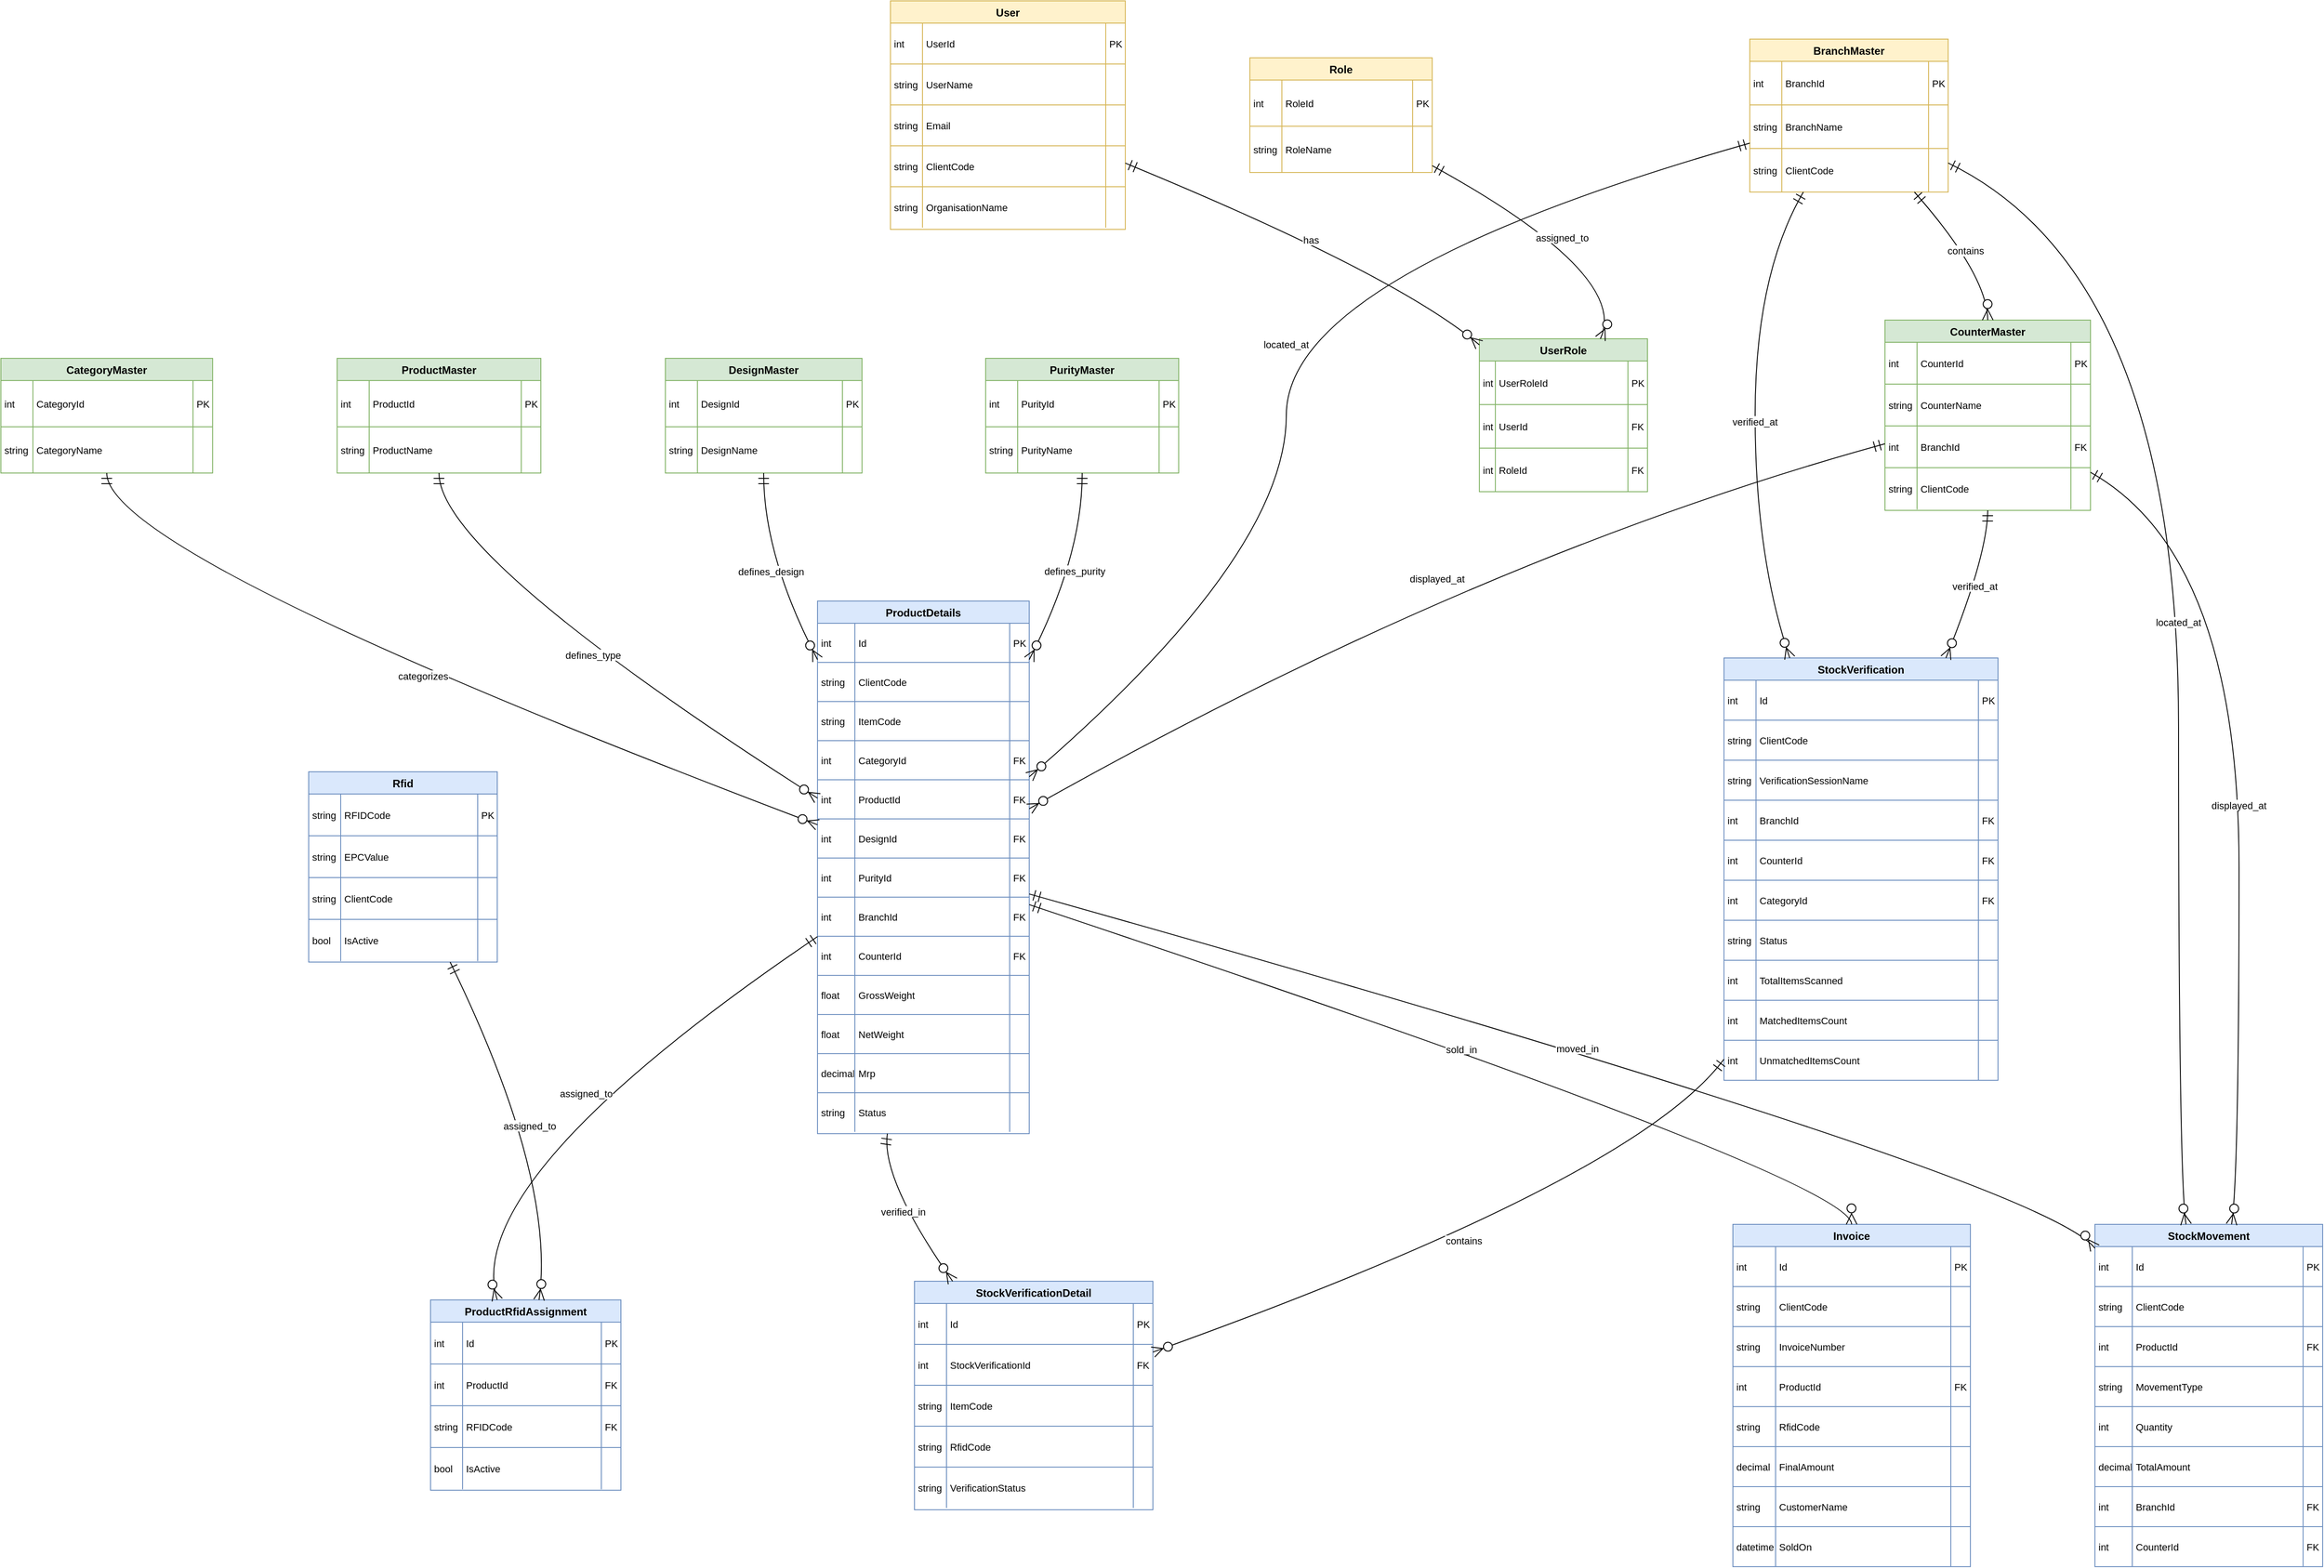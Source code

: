 <mxfile version="28.0.6">
  <diagram name="Page-1" id="l-1CXVj4rv4YnSApSFJy">
    <mxGraphModel dx="4112" dy="2380" grid="1" gridSize="10" guides="1" tooltips="1" connect="1" arrows="1" fold="1" page="0" pageScale="1" pageWidth="850" pageHeight="1100" math="0" shadow="0">
      <root>
        <mxCell id="0" />
        <mxCell id="1" parent="0" />
        <mxCell id="7oD9NAFA8beVz-Fipe34-344" value="CategoryMaster" style="shape=table;startSize=25;container=1;collapsible=0;childLayout=tableLayout;fixedRows=1;rowLines=1;fontStyle=1;align=center;resizeLast=1;fillColor=#d5e8d4;strokeColor=#82b366;" vertex="1" parent="1">
          <mxGeometry x="20" y="422" width="238" height="129" as="geometry" />
        </mxCell>
        <mxCell id="7oD9NAFA8beVz-Fipe34-345" style="shape=tableRow;horizontal=0;startSize=0;swimlaneHead=0;swimlaneBody=0;fillColor=none;collapsible=0;dropTarget=0;points=[[0,0.5],[1,0.5]];portConstraint=eastwest;top=0;left=0;right=0;bottom=0;" vertex="1" parent="7oD9NAFA8beVz-Fipe34-344">
          <mxGeometry y="25" width="238" height="52" as="geometry" />
        </mxCell>
        <mxCell id="7oD9NAFA8beVz-Fipe34-346" value="int" style="shape=partialRectangle;connectable=0;fillColor=none;top=0;left=0;bottom=0;right=0;align=left;spacingLeft=2;overflow=hidden;fontSize=11;" vertex="1" parent="7oD9NAFA8beVz-Fipe34-345">
          <mxGeometry width="36" height="52" as="geometry">
            <mxRectangle width="36" height="52" as="alternateBounds" />
          </mxGeometry>
        </mxCell>
        <mxCell id="7oD9NAFA8beVz-Fipe34-347" value="CategoryId" style="shape=partialRectangle;connectable=0;fillColor=none;top=0;left=0;bottom=0;right=0;align=left;spacingLeft=2;overflow=hidden;fontSize=11;" vertex="1" parent="7oD9NAFA8beVz-Fipe34-345">
          <mxGeometry x="36" width="180" height="52" as="geometry">
            <mxRectangle width="180" height="52" as="alternateBounds" />
          </mxGeometry>
        </mxCell>
        <mxCell id="7oD9NAFA8beVz-Fipe34-348" value="PK" style="shape=partialRectangle;connectable=0;fillColor=none;top=0;left=0;bottom=0;right=0;align=left;spacingLeft=2;overflow=hidden;fontSize=11;" vertex="1" parent="7oD9NAFA8beVz-Fipe34-345">
          <mxGeometry x="216" width="22" height="52" as="geometry">
            <mxRectangle width="22" height="52" as="alternateBounds" />
          </mxGeometry>
        </mxCell>
        <mxCell id="7oD9NAFA8beVz-Fipe34-349" style="shape=tableRow;horizontal=0;startSize=0;swimlaneHead=0;swimlaneBody=0;fillColor=none;collapsible=0;dropTarget=0;points=[[0,0.5],[1,0.5]];portConstraint=eastwest;top=0;left=0;right=0;bottom=0;" vertex="1" parent="7oD9NAFA8beVz-Fipe34-344">
          <mxGeometry y="77" width="238" height="52" as="geometry" />
        </mxCell>
        <mxCell id="7oD9NAFA8beVz-Fipe34-350" value="string" style="shape=partialRectangle;connectable=0;fillColor=none;top=0;left=0;bottom=0;right=0;align=left;spacingLeft=2;overflow=hidden;fontSize=11;" vertex="1" parent="7oD9NAFA8beVz-Fipe34-349">
          <mxGeometry width="36" height="52" as="geometry">
            <mxRectangle width="36" height="52" as="alternateBounds" />
          </mxGeometry>
        </mxCell>
        <mxCell id="7oD9NAFA8beVz-Fipe34-351" value="CategoryName" style="shape=partialRectangle;connectable=0;fillColor=none;top=0;left=0;bottom=0;right=0;align=left;spacingLeft=2;overflow=hidden;fontSize=11;" vertex="1" parent="7oD9NAFA8beVz-Fipe34-349">
          <mxGeometry x="36" width="180" height="52" as="geometry">
            <mxRectangle width="180" height="52" as="alternateBounds" />
          </mxGeometry>
        </mxCell>
        <mxCell id="7oD9NAFA8beVz-Fipe34-352" value="" style="shape=partialRectangle;connectable=0;fillColor=none;top=0;left=0;bottom=0;right=0;align=left;spacingLeft=2;overflow=hidden;fontSize=11;" vertex="1" parent="7oD9NAFA8beVz-Fipe34-349">
          <mxGeometry x="216" width="22" height="52" as="geometry">
            <mxRectangle width="22" height="52" as="alternateBounds" />
          </mxGeometry>
        </mxCell>
        <mxCell id="7oD9NAFA8beVz-Fipe34-353" value="ProductMaster" style="shape=table;startSize=25;container=1;collapsible=0;childLayout=tableLayout;fixedRows=1;rowLines=1;fontStyle=1;align=center;resizeLast=1;fillColor=#d5e8d4;strokeColor=#82b366;" vertex="1" parent="1">
          <mxGeometry x="398" y="422" width="229" height="129" as="geometry" />
        </mxCell>
        <mxCell id="7oD9NAFA8beVz-Fipe34-354" style="shape=tableRow;horizontal=0;startSize=0;swimlaneHead=0;swimlaneBody=0;fillColor=none;collapsible=0;dropTarget=0;points=[[0,0.5],[1,0.5]];portConstraint=eastwest;top=0;left=0;right=0;bottom=0;" vertex="1" parent="7oD9NAFA8beVz-Fipe34-353">
          <mxGeometry y="25" width="229" height="52" as="geometry" />
        </mxCell>
        <mxCell id="7oD9NAFA8beVz-Fipe34-355" value="int" style="shape=partialRectangle;connectable=0;fillColor=none;top=0;left=0;bottom=0;right=0;align=left;spacingLeft=2;overflow=hidden;fontSize=11;" vertex="1" parent="7oD9NAFA8beVz-Fipe34-354">
          <mxGeometry width="36" height="52" as="geometry">
            <mxRectangle width="36" height="52" as="alternateBounds" />
          </mxGeometry>
        </mxCell>
        <mxCell id="7oD9NAFA8beVz-Fipe34-356" value="ProductId" style="shape=partialRectangle;connectable=0;fillColor=none;top=0;left=0;bottom=0;right=0;align=left;spacingLeft=2;overflow=hidden;fontSize=11;" vertex="1" parent="7oD9NAFA8beVz-Fipe34-354">
          <mxGeometry x="36" width="171" height="52" as="geometry">
            <mxRectangle width="171" height="52" as="alternateBounds" />
          </mxGeometry>
        </mxCell>
        <mxCell id="7oD9NAFA8beVz-Fipe34-357" value="PK" style="shape=partialRectangle;connectable=0;fillColor=none;top=0;left=0;bottom=0;right=0;align=left;spacingLeft=2;overflow=hidden;fontSize=11;" vertex="1" parent="7oD9NAFA8beVz-Fipe34-354">
          <mxGeometry x="207" width="22" height="52" as="geometry">
            <mxRectangle width="22" height="52" as="alternateBounds" />
          </mxGeometry>
        </mxCell>
        <mxCell id="7oD9NAFA8beVz-Fipe34-358" style="shape=tableRow;horizontal=0;startSize=0;swimlaneHead=0;swimlaneBody=0;fillColor=none;collapsible=0;dropTarget=0;points=[[0,0.5],[1,0.5]];portConstraint=eastwest;top=0;left=0;right=0;bottom=0;" vertex="1" parent="7oD9NAFA8beVz-Fipe34-353">
          <mxGeometry y="77" width="229" height="52" as="geometry" />
        </mxCell>
        <mxCell id="7oD9NAFA8beVz-Fipe34-359" value="string" style="shape=partialRectangle;connectable=0;fillColor=none;top=0;left=0;bottom=0;right=0;align=left;spacingLeft=2;overflow=hidden;fontSize=11;" vertex="1" parent="7oD9NAFA8beVz-Fipe34-358">
          <mxGeometry width="36" height="52" as="geometry">
            <mxRectangle width="36" height="52" as="alternateBounds" />
          </mxGeometry>
        </mxCell>
        <mxCell id="7oD9NAFA8beVz-Fipe34-360" value="ProductName" style="shape=partialRectangle;connectable=0;fillColor=none;top=0;left=0;bottom=0;right=0;align=left;spacingLeft=2;overflow=hidden;fontSize=11;" vertex="1" parent="7oD9NAFA8beVz-Fipe34-358">
          <mxGeometry x="36" width="171" height="52" as="geometry">
            <mxRectangle width="171" height="52" as="alternateBounds" />
          </mxGeometry>
        </mxCell>
        <mxCell id="7oD9NAFA8beVz-Fipe34-361" value="" style="shape=partialRectangle;connectable=0;fillColor=none;top=0;left=0;bottom=0;right=0;align=left;spacingLeft=2;overflow=hidden;fontSize=11;" vertex="1" parent="7oD9NAFA8beVz-Fipe34-358">
          <mxGeometry x="207" width="22" height="52" as="geometry">
            <mxRectangle width="22" height="52" as="alternateBounds" />
          </mxGeometry>
        </mxCell>
        <mxCell id="7oD9NAFA8beVz-Fipe34-362" value="DesignMaster" style="shape=table;startSize=25;container=1;collapsible=0;childLayout=tableLayout;fixedRows=1;rowLines=1;fontStyle=1;align=center;resizeLast=1;fillColor=#d5e8d4;strokeColor=#82b366;" vertex="1" parent="1">
          <mxGeometry x="767" y="422" width="221" height="129" as="geometry" />
        </mxCell>
        <mxCell id="7oD9NAFA8beVz-Fipe34-363" style="shape=tableRow;horizontal=0;startSize=0;swimlaneHead=0;swimlaneBody=0;fillColor=none;collapsible=0;dropTarget=0;points=[[0,0.5],[1,0.5]];portConstraint=eastwest;top=0;left=0;right=0;bottom=0;" vertex="1" parent="7oD9NAFA8beVz-Fipe34-362">
          <mxGeometry y="25" width="221" height="52" as="geometry" />
        </mxCell>
        <mxCell id="7oD9NAFA8beVz-Fipe34-364" value="int" style="shape=partialRectangle;connectable=0;fillColor=none;top=0;left=0;bottom=0;right=0;align=left;spacingLeft=2;overflow=hidden;fontSize=11;" vertex="1" parent="7oD9NAFA8beVz-Fipe34-363">
          <mxGeometry width="36" height="52" as="geometry">
            <mxRectangle width="36" height="52" as="alternateBounds" />
          </mxGeometry>
        </mxCell>
        <mxCell id="7oD9NAFA8beVz-Fipe34-365" value="DesignId" style="shape=partialRectangle;connectable=0;fillColor=none;top=0;left=0;bottom=0;right=0;align=left;spacingLeft=2;overflow=hidden;fontSize=11;" vertex="1" parent="7oD9NAFA8beVz-Fipe34-363">
          <mxGeometry x="36" width="163" height="52" as="geometry">
            <mxRectangle width="163" height="52" as="alternateBounds" />
          </mxGeometry>
        </mxCell>
        <mxCell id="7oD9NAFA8beVz-Fipe34-366" value="PK" style="shape=partialRectangle;connectable=0;fillColor=none;top=0;left=0;bottom=0;right=0;align=left;spacingLeft=2;overflow=hidden;fontSize=11;" vertex="1" parent="7oD9NAFA8beVz-Fipe34-363">
          <mxGeometry x="199" width="22" height="52" as="geometry">
            <mxRectangle width="22" height="52" as="alternateBounds" />
          </mxGeometry>
        </mxCell>
        <mxCell id="7oD9NAFA8beVz-Fipe34-367" style="shape=tableRow;horizontal=0;startSize=0;swimlaneHead=0;swimlaneBody=0;fillColor=none;collapsible=0;dropTarget=0;points=[[0,0.5],[1,0.5]];portConstraint=eastwest;top=0;left=0;right=0;bottom=0;" vertex="1" parent="7oD9NAFA8beVz-Fipe34-362">
          <mxGeometry y="77" width="221" height="52" as="geometry" />
        </mxCell>
        <mxCell id="7oD9NAFA8beVz-Fipe34-368" value="string" style="shape=partialRectangle;connectable=0;fillColor=none;top=0;left=0;bottom=0;right=0;align=left;spacingLeft=2;overflow=hidden;fontSize=11;" vertex="1" parent="7oD9NAFA8beVz-Fipe34-367">
          <mxGeometry width="36" height="52" as="geometry">
            <mxRectangle width="36" height="52" as="alternateBounds" />
          </mxGeometry>
        </mxCell>
        <mxCell id="7oD9NAFA8beVz-Fipe34-369" value="DesignName" style="shape=partialRectangle;connectable=0;fillColor=none;top=0;left=0;bottom=0;right=0;align=left;spacingLeft=2;overflow=hidden;fontSize=11;" vertex="1" parent="7oD9NAFA8beVz-Fipe34-367">
          <mxGeometry x="36" width="163" height="52" as="geometry">
            <mxRectangle width="163" height="52" as="alternateBounds" />
          </mxGeometry>
        </mxCell>
        <mxCell id="7oD9NAFA8beVz-Fipe34-370" value="" style="shape=partialRectangle;connectable=0;fillColor=none;top=0;left=0;bottom=0;right=0;align=left;spacingLeft=2;overflow=hidden;fontSize=11;" vertex="1" parent="7oD9NAFA8beVz-Fipe34-367">
          <mxGeometry x="199" width="22" height="52" as="geometry">
            <mxRectangle width="22" height="52" as="alternateBounds" />
          </mxGeometry>
        </mxCell>
        <mxCell id="7oD9NAFA8beVz-Fipe34-371" value="PurityMaster" style="shape=table;startSize=25;container=1;collapsible=0;childLayout=tableLayout;fixedRows=1;rowLines=1;fontStyle=1;align=center;resizeLast=1;fillColor=#d5e8d4;strokeColor=#82b366;" vertex="1" parent="1">
          <mxGeometry x="1127" y="422" width="217" height="129" as="geometry" />
        </mxCell>
        <mxCell id="7oD9NAFA8beVz-Fipe34-372" style="shape=tableRow;horizontal=0;startSize=0;swimlaneHead=0;swimlaneBody=0;fillColor=none;collapsible=0;dropTarget=0;points=[[0,0.5],[1,0.5]];portConstraint=eastwest;top=0;left=0;right=0;bottom=0;" vertex="1" parent="7oD9NAFA8beVz-Fipe34-371">
          <mxGeometry y="25" width="217" height="52" as="geometry" />
        </mxCell>
        <mxCell id="7oD9NAFA8beVz-Fipe34-373" value="int" style="shape=partialRectangle;connectable=0;fillColor=none;top=0;left=0;bottom=0;right=0;align=left;spacingLeft=2;overflow=hidden;fontSize=11;" vertex="1" parent="7oD9NAFA8beVz-Fipe34-372">
          <mxGeometry width="36" height="52" as="geometry">
            <mxRectangle width="36" height="52" as="alternateBounds" />
          </mxGeometry>
        </mxCell>
        <mxCell id="7oD9NAFA8beVz-Fipe34-374" value="PurityId" style="shape=partialRectangle;connectable=0;fillColor=none;top=0;left=0;bottom=0;right=0;align=left;spacingLeft=2;overflow=hidden;fontSize=11;" vertex="1" parent="7oD9NAFA8beVz-Fipe34-372">
          <mxGeometry x="36" width="159" height="52" as="geometry">
            <mxRectangle width="159" height="52" as="alternateBounds" />
          </mxGeometry>
        </mxCell>
        <mxCell id="7oD9NAFA8beVz-Fipe34-375" value="PK" style="shape=partialRectangle;connectable=0;fillColor=none;top=0;left=0;bottom=0;right=0;align=left;spacingLeft=2;overflow=hidden;fontSize=11;" vertex="1" parent="7oD9NAFA8beVz-Fipe34-372">
          <mxGeometry x="195" width="22" height="52" as="geometry">
            <mxRectangle width="22" height="52" as="alternateBounds" />
          </mxGeometry>
        </mxCell>
        <mxCell id="7oD9NAFA8beVz-Fipe34-376" style="shape=tableRow;horizontal=0;startSize=0;swimlaneHead=0;swimlaneBody=0;fillColor=none;collapsible=0;dropTarget=0;points=[[0,0.5],[1,0.5]];portConstraint=eastwest;top=0;left=0;right=0;bottom=0;" vertex="1" parent="7oD9NAFA8beVz-Fipe34-371">
          <mxGeometry y="77" width="217" height="52" as="geometry" />
        </mxCell>
        <mxCell id="7oD9NAFA8beVz-Fipe34-377" value="string" style="shape=partialRectangle;connectable=0;fillColor=none;top=0;left=0;bottom=0;right=0;align=left;spacingLeft=2;overflow=hidden;fontSize=11;" vertex="1" parent="7oD9NAFA8beVz-Fipe34-376">
          <mxGeometry width="36" height="52" as="geometry">
            <mxRectangle width="36" height="52" as="alternateBounds" />
          </mxGeometry>
        </mxCell>
        <mxCell id="7oD9NAFA8beVz-Fipe34-378" value="PurityName" style="shape=partialRectangle;connectable=0;fillColor=none;top=0;left=0;bottom=0;right=0;align=left;spacingLeft=2;overflow=hidden;fontSize=11;" vertex="1" parent="7oD9NAFA8beVz-Fipe34-376">
          <mxGeometry x="36" width="159" height="52" as="geometry">
            <mxRectangle width="159" height="52" as="alternateBounds" />
          </mxGeometry>
        </mxCell>
        <mxCell id="7oD9NAFA8beVz-Fipe34-379" value="" style="shape=partialRectangle;connectable=0;fillColor=none;top=0;left=0;bottom=0;right=0;align=left;spacingLeft=2;overflow=hidden;fontSize=11;" vertex="1" parent="7oD9NAFA8beVz-Fipe34-376">
          <mxGeometry x="195" width="22" height="52" as="geometry">
            <mxRectangle width="22" height="52" as="alternateBounds" />
          </mxGeometry>
        </mxCell>
        <mxCell id="7oD9NAFA8beVz-Fipe34-380" value="BranchMaster" style="shape=table;startSize=25;container=1;collapsible=0;childLayout=tableLayout;fixedRows=1;rowLines=1;fontStyle=1;align=center;resizeLast=1;strokeColor=#d6b656;fillColor=#fff2cc;" vertex="1" parent="1">
          <mxGeometry x="1986" y="63" width="223" height="172" as="geometry" />
        </mxCell>
        <mxCell id="7oD9NAFA8beVz-Fipe34-381" style="shape=tableRow;horizontal=0;startSize=0;swimlaneHead=0;swimlaneBody=0;fillColor=none;collapsible=0;dropTarget=0;points=[[0,0.5],[1,0.5]];portConstraint=eastwest;top=0;left=0;right=0;bottom=0;" vertex="1" parent="7oD9NAFA8beVz-Fipe34-380">
          <mxGeometry y="25" width="223" height="49" as="geometry" />
        </mxCell>
        <mxCell id="7oD9NAFA8beVz-Fipe34-382" value="int" style="shape=partialRectangle;connectable=0;fillColor=none;top=0;left=0;bottom=0;right=0;align=left;spacingLeft=2;overflow=hidden;fontSize=11;" vertex="1" parent="7oD9NAFA8beVz-Fipe34-381">
          <mxGeometry width="36" height="49" as="geometry">
            <mxRectangle width="36" height="49" as="alternateBounds" />
          </mxGeometry>
        </mxCell>
        <mxCell id="7oD9NAFA8beVz-Fipe34-383" value="BranchId" style="shape=partialRectangle;connectable=0;fillColor=none;top=0;left=0;bottom=0;right=0;align=left;spacingLeft=2;overflow=hidden;fontSize=11;" vertex="1" parent="7oD9NAFA8beVz-Fipe34-381">
          <mxGeometry x="36" width="165" height="49" as="geometry">
            <mxRectangle width="165" height="49" as="alternateBounds" />
          </mxGeometry>
        </mxCell>
        <mxCell id="7oD9NAFA8beVz-Fipe34-384" value="PK" style="shape=partialRectangle;connectable=0;fillColor=none;top=0;left=0;bottom=0;right=0;align=left;spacingLeft=2;overflow=hidden;fontSize=11;" vertex="1" parent="7oD9NAFA8beVz-Fipe34-381">
          <mxGeometry x="201" width="22" height="49" as="geometry">
            <mxRectangle width="22" height="49" as="alternateBounds" />
          </mxGeometry>
        </mxCell>
        <mxCell id="7oD9NAFA8beVz-Fipe34-385" style="shape=tableRow;horizontal=0;startSize=0;swimlaneHead=0;swimlaneBody=0;fillColor=none;collapsible=0;dropTarget=0;points=[[0,0.5],[1,0.5]];portConstraint=eastwest;top=0;left=0;right=0;bottom=0;" vertex="1" parent="7oD9NAFA8beVz-Fipe34-380">
          <mxGeometry y="74" width="223" height="49" as="geometry" />
        </mxCell>
        <mxCell id="7oD9NAFA8beVz-Fipe34-386" value="string" style="shape=partialRectangle;connectable=0;fillColor=none;top=0;left=0;bottom=0;right=0;align=left;spacingLeft=2;overflow=hidden;fontSize=11;" vertex="1" parent="7oD9NAFA8beVz-Fipe34-385">
          <mxGeometry width="36" height="49" as="geometry">
            <mxRectangle width="36" height="49" as="alternateBounds" />
          </mxGeometry>
        </mxCell>
        <mxCell id="7oD9NAFA8beVz-Fipe34-387" value="BranchName" style="shape=partialRectangle;connectable=0;fillColor=none;top=0;left=0;bottom=0;right=0;align=left;spacingLeft=2;overflow=hidden;fontSize=11;" vertex="1" parent="7oD9NAFA8beVz-Fipe34-385">
          <mxGeometry x="36" width="165" height="49" as="geometry">
            <mxRectangle width="165" height="49" as="alternateBounds" />
          </mxGeometry>
        </mxCell>
        <mxCell id="7oD9NAFA8beVz-Fipe34-388" value="" style="shape=partialRectangle;connectable=0;fillColor=none;top=0;left=0;bottom=0;right=0;align=left;spacingLeft=2;overflow=hidden;fontSize=11;" vertex="1" parent="7oD9NAFA8beVz-Fipe34-385">
          <mxGeometry x="201" width="22" height="49" as="geometry">
            <mxRectangle width="22" height="49" as="alternateBounds" />
          </mxGeometry>
        </mxCell>
        <mxCell id="7oD9NAFA8beVz-Fipe34-389" style="shape=tableRow;horizontal=0;startSize=0;swimlaneHead=0;swimlaneBody=0;fillColor=none;collapsible=0;dropTarget=0;points=[[0,0.5],[1,0.5]];portConstraint=eastwest;top=0;left=0;right=0;bottom=0;" vertex="1" parent="7oD9NAFA8beVz-Fipe34-380">
          <mxGeometry y="123" width="223" height="49" as="geometry" />
        </mxCell>
        <mxCell id="7oD9NAFA8beVz-Fipe34-390" value="string" style="shape=partialRectangle;connectable=0;fillColor=none;top=0;left=0;bottom=0;right=0;align=left;spacingLeft=2;overflow=hidden;fontSize=11;" vertex="1" parent="7oD9NAFA8beVz-Fipe34-389">
          <mxGeometry width="36" height="49" as="geometry">
            <mxRectangle width="36" height="49" as="alternateBounds" />
          </mxGeometry>
        </mxCell>
        <mxCell id="7oD9NAFA8beVz-Fipe34-391" value="ClientCode" style="shape=partialRectangle;connectable=0;fillColor=none;top=0;left=0;bottom=0;right=0;align=left;spacingLeft=2;overflow=hidden;fontSize=11;" vertex="1" parent="7oD9NAFA8beVz-Fipe34-389">
          <mxGeometry x="36" width="165" height="49" as="geometry">
            <mxRectangle width="165" height="49" as="alternateBounds" />
          </mxGeometry>
        </mxCell>
        <mxCell id="7oD9NAFA8beVz-Fipe34-392" value="" style="shape=partialRectangle;connectable=0;fillColor=none;top=0;left=0;bottom=0;right=0;align=left;spacingLeft=2;overflow=hidden;fontSize=11;" vertex="1" parent="7oD9NAFA8beVz-Fipe34-389">
          <mxGeometry x="201" width="22" height="49" as="geometry">
            <mxRectangle width="22" height="49" as="alternateBounds" />
          </mxGeometry>
        </mxCell>
        <mxCell id="7oD9NAFA8beVz-Fipe34-393" value="CounterMaster" style="shape=table;startSize=25;container=1;collapsible=0;childLayout=tableLayout;fixedRows=1;rowLines=1;fontStyle=1;align=center;resizeLast=1;fillColor=#d5e8d4;strokeColor=#82b366;" vertex="1" parent="1">
          <mxGeometry x="2138" y="379" width="231" height="214" as="geometry" />
        </mxCell>
        <mxCell id="7oD9NAFA8beVz-Fipe34-394" style="shape=tableRow;horizontal=0;startSize=0;swimlaneHead=0;swimlaneBody=0;fillColor=none;collapsible=0;dropTarget=0;points=[[0,0.5],[1,0.5]];portConstraint=eastwest;top=0;left=0;right=0;bottom=0;" vertex="1" parent="7oD9NAFA8beVz-Fipe34-393">
          <mxGeometry y="25" width="231" height="47" as="geometry" />
        </mxCell>
        <mxCell id="7oD9NAFA8beVz-Fipe34-395" value="int" style="shape=partialRectangle;connectable=0;fillColor=none;top=0;left=0;bottom=0;right=0;align=left;spacingLeft=2;overflow=hidden;fontSize=11;" vertex="1" parent="7oD9NAFA8beVz-Fipe34-394">
          <mxGeometry width="36" height="47" as="geometry">
            <mxRectangle width="36" height="47" as="alternateBounds" />
          </mxGeometry>
        </mxCell>
        <mxCell id="7oD9NAFA8beVz-Fipe34-396" value="CounterId" style="shape=partialRectangle;connectable=0;fillColor=none;top=0;left=0;bottom=0;right=0;align=left;spacingLeft=2;overflow=hidden;fontSize=11;" vertex="1" parent="7oD9NAFA8beVz-Fipe34-394">
          <mxGeometry x="36" width="173" height="47" as="geometry">
            <mxRectangle width="173" height="47" as="alternateBounds" />
          </mxGeometry>
        </mxCell>
        <mxCell id="7oD9NAFA8beVz-Fipe34-397" value="PK" style="shape=partialRectangle;connectable=0;fillColor=none;top=0;left=0;bottom=0;right=0;align=left;spacingLeft=2;overflow=hidden;fontSize=11;" vertex="1" parent="7oD9NAFA8beVz-Fipe34-394">
          <mxGeometry x="209" width="22" height="47" as="geometry">
            <mxRectangle width="22" height="47" as="alternateBounds" />
          </mxGeometry>
        </mxCell>
        <mxCell id="7oD9NAFA8beVz-Fipe34-398" style="shape=tableRow;horizontal=0;startSize=0;swimlaneHead=0;swimlaneBody=0;fillColor=none;collapsible=0;dropTarget=0;points=[[0,0.5],[1,0.5]];portConstraint=eastwest;top=0;left=0;right=0;bottom=0;" vertex="1" parent="7oD9NAFA8beVz-Fipe34-393">
          <mxGeometry y="72" width="231" height="47" as="geometry" />
        </mxCell>
        <mxCell id="7oD9NAFA8beVz-Fipe34-399" value="string" style="shape=partialRectangle;connectable=0;fillColor=none;top=0;left=0;bottom=0;right=0;align=left;spacingLeft=2;overflow=hidden;fontSize=11;" vertex="1" parent="7oD9NAFA8beVz-Fipe34-398">
          <mxGeometry width="36" height="47" as="geometry">
            <mxRectangle width="36" height="47" as="alternateBounds" />
          </mxGeometry>
        </mxCell>
        <mxCell id="7oD9NAFA8beVz-Fipe34-400" value="CounterName" style="shape=partialRectangle;connectable=0;fillColor=none;top=0;left=0;bottom=0;right=0;align=left;spacingLeft=2;overflow=hidden;fontSize=11;" vertex="1" parent="7oD9NAFA8beVz-Fipe34-398">
          <mxGeometry x="36" width="173" height="47" as="geometry">
            <mxRectangle width="173" height="47" as="alternateBounds" />
          </mxGeometry>
        </mxCell>
        <mxCell id="7oD9NAFA8beVz-Fipe34-401" value="" style="shape=partialRectangle;connectable=0;fillColor=none;top=0;left=0;bottom=0;right=0;align=left;spacingLeft=2;overflow=hidden;fontSize=11;" vertex="1" parent="7oD9NAFA8beVz-Fipe34-398">
          <mxGeometry x="209" width="22" height="47" as="geometry">
            <mxRectangle width="22" height="47" as="alternateBounds" />
          </mxGeometry>
        </mxCell>
        <mxCell id="7oD9NAFA8beVz-Fipe34-402" style="shape=tableRow;horizontal=0;startSize=0;swimlaneHead=0;swimlaneBody=0;fillColor=none;collapsible=0;dropTarget=0;points=[[0,0.5],[1,0.5]];portConstraint=eastwest;top=0;left=0;right=0;bottom=0;" vertex="1" parent="7oD9NAFA8beVz-Fipe34-393">
          <mxGeometry y="119" width="231" height="47" as="geometry" />
        </mxCell>
        <mxCell id="7oD9NAFA8beVz-Fipe34-403" value="int" style="shape=partialRectangle;connectable=0;fillColor=none;top=0;left=0;bottom=0;right=0;align=left;spacingLeft=2;overflow=hidden;fontSize=11;" vertex="1" parent="7oD9NAFA8beVz-Fipe34-402">
          <mxGeometry width="36" height="47" as="geometry">
            <mxRectangle width="36" height="47" as="alternateBounds" />
          </mxGeometry>
        </mxCell>
        <mxCell id="7oD9NAFA8beVz-Fipe34-404" value="BranchId" style="shape=partialRectangle;connectable=0;fillColor=none;top=0;left=0;bottom=0;right=0;align=left;spacingLeft=2;overflow=hidden;fontSize=11;" vertex="1" parent="7oD9NAFA8beVz-Fipe34-402">
          <mxGeometry x="36" width="173" height="47" as="geometry">
            <mxRectangle width="173" height="47" as="alternateBounds" />
          </mxGeometry>
        </mxCell>
        <mxCell id="7oD9NAFA8beVz-Fipe34-405" value="FK" style="shape=partialRectangle;connectable=0;fillColor=none;top=0;left=0;bottom=0;right=0;align=left;spacingLeft=2;overflow=hidden;fontSize=11;" vertex="1" parent="7oD9NAFA8beVz-Fipe34-402">
          <mxGeometry x="209" width="22" height="47" as="geometry">
            <mxRectangle width="22" height="47" as="alternateBounds" />
          </mxGeometry>
        </mxCell>
        <mxCell id="7oD9NAFA8beVz-Fipe34-406" style="shape=tableRow;horizontal=0;startSize=0;swimlaneHead=0;swimlaneBody=0;fillColor=none;collapsible=0;dropTarget=0;points=[[0,0.5],[1,0.5]];portConstraint=eastwest;top=0;left=0;right=0;bottom=0;" vertex="1" parent="7oD9NAFA8beVz-Fipe34-393">
          <mxGeometry y="166" width="231" height="47" as="geometry" />
        </mxCell>
        <mxCell id="7oD9NAFA8beVz-Fipe34-407" value="string" style="shape=partialRectangle;connectable=0;fillColor=none;top=0;left=0;bottom=0;right=0;align=left;spacingLeft=2;overflow=hidden;fontSize=11;" vertex="1" parent="7oD9NAFA8beVz-Fipe34-406">
          <mxGeometry width="36" height="47" as="geometry">
            <mxRectangle width="36" height="47" as="alternateBounds" />
          </mxGeometry>
        </mxCell>
        <mxCell id="7oD9NAFA8beVz-Fipe34-408" value="ClientCode" style="shape=partialRectangle;connectable=0;fillColor=none;top=0;left=0;bottom=0;right=0;align=left;spacingLeft=2;overflow=hidden;fontSize=11;" vertex="1" parent="7oD9NAFA8beVz-Fipe34-406">
          <mxGeometry x="36" width="173" height="47" as="geometry">
            <mxRectangle width="173" height="47" as="alternateBounds" />
          </mxGeometry>
        </mxCell>
        <mxCell id="7oD9NAFA8beVz-Fipe34-409" value="" style="shape=partialRectangle;connectable=0;fillColor=none;top=0;left=0;bottom=0;right=0;align=left;spacingLeft=2;overflow=hidden;fontSize=11;" vertex="1" parent="7oD9NAFA8beVz-Fipe34-406">
          <mxGeometry x="209" width="22" height="47" as="geometry">
            <mxRectangle width="22" height="47" as="alternateBounds" />
          </mxGeometry>
        </mxCell>
        <mxCell id="7oD9NAFA8beVz-Fipe34-410" value="ProductDetails" style="shape=table;startSize=25;container=1;collapsible=0;childLayout=tableLayout;fixedRows=1;rowLines=1;fontStyle=1;align=center;resizeLast=1;fillColor=#dae8fc;strokeColor=#6c8ebf;" vertex="1" parent="1">
          <mxGeometry x="938" y="695" width="238" height="599" as="geometry" />
        </mxCell>
        <mxCell id="7oD9NAFA8beVz-Fipe34-411" style="shape=tableRow;horizontal=0;startSize=0;swimlaneHead=0;swimlaneBody=0;fillColor=none;collapsible=0;dropTarget=0;points=[[0,0.5],[1,0.5]];portConstraint=eastwest;top=0;left=0;right=0;bottom=0;" vertex="1" parent="7oD9NAFA8beVz-Fipe34-410">
          <mxGeometry y="25" width="238" height="44" as="geometry" />
        </mxCell>
        <mxCell id="7oD9NAFA8beVz-Fipe34-412" value="int" style="shape=partialRectangle;connectable=0;fillColor=none;top=0;left=0;bottom=0;right=0;align=left;spacingLeft=2;overflow=hidden;fontSize=11;" vertex="1" parent="7oD9NAFA8beVz-Fipe34-411">
          <mxGeometry width="42" height="44" as="geometry">
            <mxRectangle width="42" height="44" as="alternateBounds" />
          </mxGeometry>
        </mxCell>
        <mxCell id="7oD9NAFA8beVz-Fipe34-413" value="Id" style="shape=partialRectangle;connectable=0;fillColor=none;top=0;left=0;bottom=0;right=0;align=left;spacingLeft=2;overflow=hidden;fontSize=11;" vertex="1" parent="7oD9NAFA8beVz-Fipe34-411">
          <mxGeometry x="42" width="174" height="44" as="geometry">
            <mxRectangle width="174" height="44" as="alternateBounds" />
          </mxGeometry>
        </mxCell>
        <mxCell id="7oD9NAFA8beVz-Fipe34-414" value="PK" style="shape=partialRectangle;connectable=0;fillColor=none;top=0;left=0;bottom=0;right=0;align=left;spacingLeft=2;overflow=hidden;fontSize=11;" vertex="1" parent="7oD9NAFA8beVz-Fipe34-411">
          <mxGeometry x="216" width="22" height="44" as="geometry">
            <mxRectangle width="22" height="44" as="alternateBounds" />
          </mxGeometry>
        </mxCell>
        <mxCell id="7oD9NAFA8beVz-Fipe34-415" style="shape=tableRow;horizontal=0;startSize=0;swimlaneHead=0;swimlaneBody=0;fillColor=none;collapsible=0;dropTarget=0;points=[[0,0.5],[1,0.5]];portConstraint=eastwest;top=0;left=0;right=0;bottom=0;" vertex="1" parent="7oD9NAFA8beVz-Fipe34-410">
          <mxGeometry y="69" width="238" height="44" as="geometry" />
        </mxCell>
        <mxCell id="7oD9NAFA8beVz-Fipe34-416" value="string" style="shape=partialRectangle;connectable=0;fillColor=none;top=0;left=0;bottom=0;right=0;align=left;spacingLeft=2;overflow=hidden;fontSize=11;" vertex="1" parent="7oD9NAFA8beVz-Fipe34-415">
          <mxGeometry width="42" height="44" as="geometry">
            <mxRectangle width="42" height="44" as="alternateBounds" />
          </mxGeometry>
        </mxCell>
        <mxCell id="7oD9NAFA8beVz-Fipe34-417" value="ClientCode" style="shape=partialRectangle;connectable=0;fillColor=none;top=0;left=0;bottom=0;right=0;align=left;spacingLeft=2;overflow=hidden;fontSize=11;" vertex="1" parent="7oD9NAFA8beVz-Fipe34-415">
          <mxGeometry x="42" width="174" height="44" as="geometry">
            <mxRectangle width="174" height="44" as="alternateBounds" />
          </mxGeometry>
        </mxCell>
        <mxCell id="7oD9NAFA8beVz-Fipe34-418" value="" style="shape=partialRectangle;connectable=0;fillColor=none;top=0;left=0;bottom=0;right=0;align=left;spacingLeft=2;overflow=hidden;fontSize=11;" vertex="1" parent="7oD9NAFA8beVz-Fipe34-415">
          <mxGeometry x="216" width="22" height="44" as="geometry">
            <mxRectangle width="22" height="44" as="alternateBounds" />
          </mxGeometry>
        </mxCell>
        <mxCell id="7oD9NAFA8beVz-Fipe34-419" style="shape=tableRow;horizontal=0;startSize=0;swimlaneHead=0;swimlaneBody=0;fillColor=none;collapsible=0;dropTarget=0;points=[[0,0.5],[1,0.5]];portConstraint=eastwest;top=0;left=0;right=0;bottom=0;" vertex="1" parent="7oD9NAFA8beVz-Fipe34-410">
          <mxGeometry y="113" width="238" height="44" as="geometry" />
        </mxCell>
        <mxCell id="7oD9NAFA8beVz-Fipe34-420" value="string" style="shape=partialRectangle;connectable=0;fillColor=none;top=0;left=0;bottom=0;right=0;align=left;spacingLeft=2;overflow=hidden;fontSize=11;" vertex="1" parent="7oD9NAFA8beVz-Fipe34-419">
          <mxGeometry width="42" height="44" as="geometry">
            <mxRectangle width="42" height="44" as="alternateBounds" />
          </mxGeometry>
        </mxCell>
        <mxCell id="7oD9NAFA8beVz-Fipe34-421" value="ItemCode" style="shape=partialRectangle;connectable=0;fillColor=none;top=0;left=0;bottom=0;right=0;align=left;spacingLeft=2;overflow=hidden;fontSize=11;" vertex="1" parent="7oD9NAFA8beVz-Fipe34-419">
          <mxGeometry x="42" width="174" height="44" as="geometry">
            <mxRectangle width="174" height="44" as="alternateBounds" />
          </mxGeometry>
        </mxCell>
        <mxCell id="7oD9NAFA8beVz-Fipe34-422" value="" style="shape=partialRectangle;connectable=0;fillColor=none;top=0;left=0;bottom=0;right=0;align=left;spacingLeft=2;overflow=hidden;fontSize=11;" vertex="1" parent="7oD9NAFA8beVz-Fipe34-419">
          <mxGeometry x="216" width="22" height="44" as="geometry">
            <mxRectangle width="22" height="44" as="alternateBounds" />
          </mxGeometry>
        </mxCell>
        <mxCell id="7oD9NAFA8beVz-Fipe34-423" style="shape=tableRow;horizontal=0;startSize=0;swimlaneHead=0;swimlaneBody=0;fillColor=none;collapsible=0;dropTarget=0;points=[[0,0.5],[1,0.5]];portConstraint=eastwest;top=0;left=0;right=0;bottom=0;" vertex="1" parent="7oD9NAFA8beVz-Fipe34-410">
          <mxGeometry y="157" width="238" height="44" as="geometry" />
        </mxCell>
        <mxCell id="7oD9NAFA8beVz-Fipe34-424" value="int" style="shape=partialRectangle;connectable=0;fillColor=none;top=0;left=0;bottom=0;right=0;align=left;spacingLeft=2;overflow=hidden;fontSize=11;" vertex="1" parent="7oD9NAFA8beVz-Fipe34-423">
          <mxGeometry width="42" height="44" as="geometry">
            <mxRectangle width="42" height="44" as="alternateBounds" />
          </mxGeometry>
        </mxCell>
        <mxCell id="7oD9NAFA8beVz-Fipe34-425" value="CategoryId" style="shape=partialRectangle;connectable=0;fillColor=none;top=0;left=0;bottom=0;right=0;align=left;spacingLeft=2;overflow=hidden;fontSize=11;" vertex="1" parent="7oD9NAFA8beVz-Fipe34-423">
          <mxGeometry x="42" width="174" height="44" as="geometry">
            <mxRectangle width="174" height="44" as="alternateBounds" />
          </mxGeometry>
        </mxCell>
        <mxCell id="7oD9NAFA8beVz-Fipe34-426" value="FK" style="shape=partialRectangle;connectable=0;fillColor=none;top=0;left=0;bottom=0;right=0;align=left;spacingLeft=2;overflow=hidden;fontSize=11;" vertex="1" parent="7oD9NAFA8beVz-Fipe34-423">
          <mxGeometry x="216" width="22" height="44" as="geometry">
            <mxRectangle width="22" height="44" as="alternateBounds" />
          </mxGeometry>
        </mxCell>
        <mxCell id="7oD9NAFA8beVz-Fipe34-427" style="shape=tableRow;horizontal=0;startSize=0;swimlaneHead=0;swimlaneBody=0;fillColor=none;collapsible=0;dropTarget=0;points=[[0,0.5],[1,0.5]];portConstraint=eastwest;top=0;left=0;right=0;bottom=0;" vertex="1" parent="7oD9NAFA8beVz-Fipe34-410">
          <mxGeometry y="201" width="238" height="44" as="geometry" />
        </mxCell>
        <mxCell id="7oD9NAFA8beVz-Fipe34-428" value="int" style="shape=partialRectangle;connectable=0;fillColor=none;top=0;left=0;bottom=0;right=0;align=left;spacingLeft=2;overflow=hidden;fontSize=11;" vertex="1" parent="7oD9NAFA8beVz-Fipe34-427">
          <mxGeometry width="42" height="44" as="geometry">
            <mxRectangle width="42" height="44" as="alternateBounds" />
          </mxGeometry>
        </mxCell>
        <mxCell id="7oD9NAFA8beVz-Fipe34-429" value="ProductId" style="shape=partialRectangle;connectable=0;fillColor=none;top=0;left=0;bottom=0;right=0;align=left;spacingLeft=2;overflow=hidden;fontSize=11;" vertex="1" parent="7oD9NAFA8beVz-Fipe34-427">
          <mxGeometry x="42" width="174" height="44" as="geometry">
            <mxRectangle width="174" height="44" as="alternateBounds" />
          </mxGeometry>
        </mxCell>
        <mxCell id="7oD9NAFA8beVz-Fipe34-430" value="FK" style="shape=partialRectangle;connectable=0;fillColor=none;top=0;left=0;bottom=0;right=0;align=left;spacingLeft=2;overflow=hidden;fontSize=11;" vertex="1" parent="7oD9NAFA8beVz-Fipe34-427">
          <mxGeometry x="216" width="22" height="44" as="geometry">
            <mxRectangle width="22" height="44" as="alternateBounds" />
          </mxGeometry>
        </mxCell>
        <mxCell id="7oD9NAFA8beVz-Fipe34-431" style="shape=tableRow;horizontal=0;startSize=0;swimlaneHead=0;swimlaneBody=0;fillColor=none;collapsible=0;dropTarget=0;points=[[0,0.5],[1,0.5]];portConstraint=eastwest;top=0;left=0;right=0;bottom=0;" vertex="1" parent="7oD9NAFA8beVz-Fipe34-410">
          <mxGeometry y="245" width="238" height="44" as="geometry" />
        </mxCell>
        <mxCell id="7oD9NAFA8beVz-Fipe34-432" value="int" style="shape=partialRectangle;connectable=0;fillColor=none;top=0;left=0;bottom=0;right=0;align=left;spacingLeft=2;overflow=hidden;fontSize=11;" vertex="1" parent="7oD9NAFA8beVz-Fipe34-431">
          <mxGeometry width="42" height="44" as="geometry">
            <mxRectangle width="42" height="44" as="alternateBounds" />
          </mxGeometry>
        </mxCell>
        <mxCell id="7oD9NAFA8beVz-Fipe34-433" value="DesignId" style="shape=partialRectangle;connectable=0;fillColor=none;top=0;left=0;bottom=0;right=0;align=left;spacingLeft=2;overflow=hidden;fontSize=11;" vertex="1" parent="7oD9NAFA8beVz-Fipe34-431">
          <mxGeometry x="42" width="174" height="44" as="geometry">
            <mxRectangle width="174" height="44" as="alternateBounds" />
          </mxGeometry>
        </mxCell>
        <mxCell id="7oD9NAFA8beVz-Fipe34-434" value="FK" style="shape=partialRectangle;connectable=0;fillColor=none;top=0;left=0;bottom=0;right=0;align=left;spacingLeft=2;overflow=hidden;fontSize=11;" vertex="1" parent="7oD9NAFA8beVz-Fipe34-431">
          <mxGeometry x="216" width="22" height="44" as="geometry">
            <mxRectangle width="22" height="44" as="alternateBounds" />
          </mxGeometry>
        </mxCell>
        <mxCell id="7oD9NAFA8beVz-Fipe34-435" style="shape=tableRow;horizontal=0;startSize=0;swimlaneHead=0;swimlaneBody=0;fillColor=none;collapsible=0;dropTarget=0;points=[[0,0.5],[1,0.5]];portConstraint=eastwest;top=0;left=0;right=0;bottom=0;" vertex="1" parent="7oD9NAFA8beVz-Fipe34-410">
          <mxGeometry y="289" width="238" height="44" as="geometry" />
        </mxCell>
        <mxCell id="7oD9NAFA8beVz-Fipe34-436" value="int" style="shape=partialRectangle;connectable=0;fillColor=none;top=0;left=0;bottom=0;right=0;align=left;spacingLeft=2;overflow=hidden;fontSize=11;" vertex="1" parent="7oD9NAFA8beVz-Fipe34-435">
          <mxGeometry width="42" height="44" as="geometry">
            <mxRectangle width="42" height="44" as="alternateBounds" />
          </mxGeometry>
        </mxCell>
        <mxCell id="7oD9NAFA8beVz-Fipe34-437" value="PurityId" style="shape=partialRectangle;connectable=0;fillColor=none;top=0;left=0;bottom=0;right=0;align=left;spacingLeft=2;overflow=hidden;fontSize=11;" vertex="1" parent="7oD9NAFA8beVz-Fipe34-435">
          <mxGeometry x="42" width="174" height="44" as="geometry">
            <mxRectangle width="174" height="44" as="alternateBounds" />
          </mxGeometry>
        </mxCell>
        <mxCell id="7oD9NAFA8beVz-Fipe34-438" value="FK" style="shape=partialRectangle;connectable=0;fillColor=none;top=0;left=0;bottom=0;right=0;align=left;spacingLeft=2;overflow=hidden;fontSize=11;" vertex="1" parent="7oD9NAFA8beVz-Fipe34-435">
          <mxGeometry x="216" width="22" height="44" as="geometry">
            <mxRectangle width="22" height="44" as="alternateBounds" />
          </mxGeometry>
        </mxCell>
        <mxCell id="7oD9NAFA8beVz-Fipe34-439" style="shape=tableRow;horizontal=0;startSize=0;swimlaneHead=0;swimlaneBody=0;fillColor=none;collapsible=0;dropTarget=0;points=[[0,0.5],[1,0.5]];portConstraint=eastwest;top=0;left=0;right=0;bottom=0;" vertex="1" parent="7oD9NAFA8beVz-Fipe34-410">
          <mxGeometry y="333" width="238" height="44" as="geometry" />
        </mxCell>
        <mxCell id="7oD9NAFA8beVz-Fipe34-440" value="int" style="shape=partialRectangle;connectable=0;fillColor=none;top=0;left=0;bottom=0;right=0;align=left;spacingLeft=2;overflow=hidden;fontSize=11;" vertex="1" parent="7oD9NAFA8beVz-Fipe34-439">
          <mxGeometry width="42" height="44" as="geometry">
            <mxRectangle width="42" height="44" as="alternateBounds" />
          </mxGeometry>
        </mxCell>
        <mxCell id="7oD9NAFA8beVz-Fipe34-441" value="BranchId" style="shape=partialRectangle;connectable=0;fillColor=none;top=0;left=0;bottom=0;right=0;align=left;spacingLeft=2;overflow=hidden;fontSize=11;" vertex="1" parent="7oD9NAFA8beVz-Fipe34-439">
          <mxGeometry x="42" width="174" height="44" as="geometry">
            <mxRectangle width="174" height="44" as="alternateBounds" />
          </mxGeometry>
        </mxCell>
        <mxCell id="7oD9NAFA8beVz-Fipe34-442" value="FK" style="shape=partialRectangle;connectable=0;fillColor=none;top=0;left=0;bottom=0;right=0;align=left;spacingLeft=2;overflow=hidden;fontSize=11;" vertex="1" parent="7oD9NAFA8beVz-Fipe34-439">
          <mxGeometry x="216" width="22" height="44" as="geometry">
            <mxRectangle width="22" height="44" as="alternateBounds" />
          </mxGeometry>
        </mxCell>
        <mxCell id="7oD9NAFA8beVz-Fipe34-443" style="shape=tableRow;horizontal=0;startSize=0;swimlaneHead=0;swimlaneBody=0;fillColor=none;collapsible=0;dropTarget=0;points=[[0,0.5],[1,0.5]];portConstraint=eastwest;top=0;left=0;right=0;bottom=0;" vertex="1" parent="7oD9NAFA8beVz-Fipe34-410">
          <mxGeometry y="377" width="238" height="44" as="geometry" />
        </mxCell>
        <mxCell id="7oD9NAFA8beVz-Fipe34-444" value="int" style="shape=partialRectangle;connectable=0;fillColor=none;top=0;left=0;bottom=0;right=0;align=left;spacingLeft=2;overflow=hidden;fontSize=11;" vertex="1" parent="7oD9NAFA8beVz-Fipe34-443">
          <mxGeometry width="42" height="44" as="geometry">
            <mxRectangle width="42" height="44" as="alternateBounds" />
          </mxGeometry>
        </mxCell>
        <mxCell id="7oD9NAFA8beVz-Fipe34-445" value="CounterId" style="shape=partialRectangle;connectable=0;fillColor=none;top=0;left=0;bottom=0;right=0;align=left;spacingLeft=2;overflow=hidden;fontSize=11;" vertex="1" parent="7oD9NAFA8beVz-Fipe34-443">
          <mxGeometry x="42" width="174" height="44" as="geometry">
            <mxRectangle width="174" height="44" as="alternateBounds" />
          </mxGeometry>
        </mxCell>
        <mxCell id="7oD9NAFA8beVz-Fipe34-446" value="FK" style="shape=partialRectangle;connectable=0;fillColor=none;top=0;left=0;bottom=0;right=0;align=left;spacingLeft=2;overflow=hidden;fontSize=11;" vertex="1" parent="7oD9NAFA8beVz-Fipe34-443">
          <mxGeometry x="216" width="22" height="44" as="geometry">
            <mxRectangle width="22" height="44" as="alternateBounds" />
          </mxGeometry>
        </mxCell>
        <mxCell id="7oD9NAFA8beVz-Fipe34-447" style="shape=tableRow;horizontal=0;startSize=0;swimlaneHead=0;swimlaneBody=0;fillColor=none;collapsible=0;dropTarget=0;points=[[0,0.5],[1,0.5]];portConstraint=eastwest;top=0;left=0;right=0;bottom=0;" vertex="1" parent="7oD9NAFA8beVz-Fipe34-410">
          <mxGeometry y="421" width="238" height="44" as="geometry" />
        </mxCell>
        <mxCell id="7oD9NAFA8beVz-Fipe34-448" value="float" style="shape=partialRectangle;connectable=0;fillColor=none;top=0;left=0;bottom=0;right=0;align=left;spacingLeft=2;overflow=hidden;fontSize=11;" vertex="1" parent="7oD9NAFA8beVz-Fipe34-447">
          <mxGeometry width="42" height="44" as="geometry">
            <mxRectangle width="42" height="44" as="alternateBounds" />
          </mxGeometry>
        </mxCell>
        <mxCell id="7oD9NAFA8beVz-Fipe34-449" value="GrossWeight" style="shape=partialRectangle;connectable=0;fillColor=none;top=0;left=0;bottom=0;right=0;align=left;spacingLeft=2;overflow=hidden;fontSize=11;" vertex="1" parent="7oD9NAFA8beVz-Fipe34-447">
          <mxGeometry x="42" width="174" height="44" as="geometry">
            <mxRectangle width="174" height="44" as="alternateBounds" />
          </mxGeometry>
        </mxCell>
        <mxCell id="7oD9NAFA8beVz-Fipe34-450" value="" style="shape=partialRectangle;connectable=0;fillColor=none;top=0;left=0;bottom=0;right=0;align=left;spacingLeft=2;overflow=hidden;fontSize=11;" vertex="1" parent="7oD9NAFA8beVz-Fipe34-447">
          <mxGeometry x="216" width="22" height="44" as="geometry">
            <mxRectangle width="22" height="44" as="alternateBounds" />
          </mxGeometry>
        </mxCell>
        <mxCell id="7oD9NAFA8beVz-Fipe34-451" style="shape=tableRow;horizontal=0;startSize=0;swimlaneHead=0;swimlaneBody=0;fillColor=none;collapsible=0;dropTarget=0;points=[[0,0.5],[1,0.5]];portConstraint=eastwest;top=0;left=0;right=0;bottom=0;" vertex="1" parent="7oD9NAFA8beVz-Fipe34-410">
          <mxGeometry y="465" width="238" height="44" as="geometry" />
        </mxCell>
        <mxCell id="7oD9NAFA8beVz-Fipe34-452" value="float" style="shape=partialRectangle;connectable=0;fillColor=none;top=0;left=0;bottom=0;right=0;align=left;spacingLeft=2;overflow=hidden;fontSize=11;" vertex="1" parent="7oD9NAFA8beVz-Fipe34-451">
          <mxGeometry width="42" height="44" as="geometry">
            <mxRectangle width="42" height="44" as="alternateBounds" />
          </mxGeometry>
        </mxCell>
        <mxCell id="7oD9NAFA8beVz-Fipe34-453" value="NetWeight" style="shape=partialRectangle;connectable=0;fillColor=none;top=0;left=0;bottom=0;right=0;align=left;spacingLeft=2;overflow=hidden;fontSize=11;" vertex="1" parent="7oD9NAFA8beVz-Fipe34-451">
          <mxGeometry x="42" width="174" height="44" as="geometry">
            <mxRectangle width="174" height="44" as="alternateBounds" />
          </mxGeometry>
        </mxCell>
        <mxCell id="7oD9NAFA8beVz-Fipe34-454" value="" style="shape=partialRectangle;connectable=0;fillColor=none;top=0;left=0;bottom=0;right=0;align=left;spacingLeft=2;overflow=hidden;fontSize=11;" vertex="1" parent="7oD9NAFA8beVz-Fipe34-451">
          <mxGeometry x="216" width="22" height="44" as="geometry">
            <mxRectangle width="22" height="44" as="alternateBounds" />
          </mxGeometry>
        </mxCell>
        <mxCell id="7oD9NAFA8beVz-Fipe34-455" style="shape=tableRow;horizontal=0;startSize=0;swimlaneHead=0;swimlaneBody=0;fillColor=none;collapsible=0;dropTarget=0;points=[[0,0.5],[1,0.5]];portConstraint=eastwest;top=0;left=0;right=0;bottom=0;" vertex="1" parent="7oD9NAFA8beVz-Fipe34-410">
          <mxGeometry y="509" width="238" height="44" as="geometry" />
        </mxCell>
        <mxCell id="7oD9NAFA8beVz-Fipe34-456" value="decimal" style="shape=partialRectangle;connectable=0;fillColor=none;top=0;left=0;bottom=0;right=0;align=left;spacingLeft=2;overflow=hidden;fontSize=11;" vertex="1" parent="7oD9NAFA8beVz-Fipe34-455">
          <mxGeometry width="42" height="44" as="geometry">
            <mxRectangle width="42" height="44" as="alternateBounds" />
          </mxGeometry>
        </mxCell>
        <mxCell id="7oD9NAFA8beVz-Fipe34-457" value="Mrp" style="shape=partialRectangle;connectable=0;fillColor=none;top=0;left=0;bottom=0;right=0;align=left;spacingLeft=2;overflow=hidden;fontSize=11;" vertex="1" parent="7oD9NAFA8beVz-Fipe34-455">
          <mxGeometry x="42" width="174" height="44" as="geometry">
            <mxRectangle width="174" height="44" as="alternateBounds" />
          </mxGeometry>
        </mxCell>
        <mxCell id="7oD9NAFA8beVz-Fipe34-458" value="" style="shape=partialRectangle;connectable=0;fillColor=none;top=0;left=0;bottom=0;right=0;align=left;spacingLeft=2;overflow=hidden;fontSize=11;" vertex="1" parent="7oD9NAFA8beVz-Fipe34-455">
          <mxGeometry x="216" width="22" height="44" as="geometry">
            <mxRectangle width="22" height="44" as="alternateBounds" />
          </mxGeometry>
        </mxCell>
        <mxCell id="7oD9NAFA8beVz-Fipe34-459" style="shape=tableRow;horizontal=0;startSize=0;swimlaneHead=0;swimlaneBody=0;fillColor=none;collapsible=0;dropTarget=0;points=[[0,0.5],[1,0.5]];portConstraint=eastwest;top=0;left=0;right=0;bottom=0;" vertex="1" parent="7oD9NAFA8beVz-Fipe34-410">
          <mxGeometry y="553" width="238" height="44" as="geometry" />
        </mxCell>
        <mxCell id="7oD9NAFA8beVz-Fipe34-460" value="string" style="shape=partialRectangle;connectable=0;fillColor=none;top=0;left=0;bottom=0;right=0;align=left;spacingLeft=2;overflow=hidden;fontSize=11;" vertex="1" parent="7oD9NAFA8beVz-Fipe34-459">
          <mxGeometry width="42" height="44" as="geometry">
            <mxRectangle width="42" height="44" as="alternateBounds" />
          </mxGeometry>
        </mxCell>
        <mxCell id="7oD9NAFA8beVz-Fipe34-461" value="Status" style="shape=partialRectangle;connectable=0;fillColor=none;top=0;left=0;bottom=0;right=0;align=left;spacingLeft=2;overflow=hidden;fontSize=11;" vertex="1" parent="7oD9NAFA8beVz-Fipe34-459">
          <mxGeometry x="42" width="174" height="44" as="geometry">
            <mxRectangle width="174" height="44" as="alternateBounds" />
          </mxGeometry>
        </mxCell>
        <mxCell id="7oD9NAFA8beVz-Fipe34-462" value="" style="shape=partialRectangle;connectable=0;fillColor=none;top=0;left=0;bottom=0;right=0;align=left;spacingLeft=2;overflow=hidden;fontSize=11;" vertex="1" parent="7oD9NAFA8beVz-Fipe34-459">
          <mxGeometry x="216" width="22" height="44" as="geometry">
            <mxRectangle width="22" height="44" as="alternateBounds" />
          </mxGeometry>
        </mxCell>
        <mxCell id="7oD9NAFA8beVz-Fipe34-463" value="Rfid" style="shape=table;startSize=25;container=1;collapsible=0;childLayout=tableLayout;fixedRows=1;rowLines=1;fontStyle=1;align=center;resizeLast=1;fillColor=#dae8fc;strokeColor=#6c8ebf;" vertex="1" parent="1">
          <mxGeometry x="366" y="887" width="212" height="214" as="geometry" />
        </mxCell>
        <mxCell id="7oD9NAFA8beVz-Fipe34-464" style="shape=tableRow;horizontal=0;startSize=0;swimlaneHead=0;swimlaneBody=0;fillColor=none;collapsible=0;dropTarget=0;points=[[0,0.5],[1,0.5]];portConstraint=eastwest;top=0;left=0;right=0;bottom=0;" vertex="1" parent="7oD9NAFA8beVz-Fipe34-463">
          <mxGeometry y="25" width="212" height="47" as="geometry" />
        </mxCell>
        <mxCell id="7oD9NAFA8beVz-Fipe34-465" value="string" style="shape=partialRectangle;connectable=0;fillColor=none;top=0;left=0;bottom=0;right=0;align=left;spacingLeft=2;overflow=hidden;fontSize=11;" vertex="1" parent="7oD9NAFA8beVz-Fipe34-464">
          <mxGeometry width="36" height="47" as="geometry">
            <mxRectangle width="36" height="47" as="alternateBounds" />
          </mxGeometry>
        </mxCell>
        <mxCell id="7oD9NAFA8beVz-Fipe34-466" value="RFIDCode" style="shape=partialRectangle;connectable=0;fillColor=none;top=0;left=0;bottom=0;right=0;align=left;spacingLeft=2;overflow=hidden;fontSize=11;" vertex="1" parent="7oD9NAFA8beVz-Fipe34-464">
          <mxGeometry x="36" width="154" height="47" as="geometry">
            <mxRectangle width="154" height="47" as="alternateBounds" />
          </mxGeometry>
        </mxCell>
        <mxCell id="7oD9NAFA8beVz-Fipe34-467" value="PK" style="shape=partialRectangle;connectable=0;fillColor=none;top=0;left=0;bottom=0;right=0;align=left;spacingLeft=2;overflow=hidden;fontSize=11;" vertex="1" parent="7oD9NAFA8beVz-Fipe34-464">
          <mxGeometry x="190" width="22" height="47" as="geometry">
            <mxRectangle width="22" height="47" as="alternateBounds" />
          </mxGeometry>
        </mxCell>
        <mxCell id="7oD9NAFA8beVz-Fipe34-468" style="shape=tableRow;horizontal=0;startSize=0;swimlaneHead=0;swimlaneBody=0;fillColor=none;collapsible=0;dropTarget=0;points=[[0,0.5],[1,0.5]];portConstraint=eastwest;top=0;left=0;right=0;bottom=0;" vertex="1" parent="7oD9NAFA8beVz-Fipe34-463">
          <mxGeometry y="72" width="212" height="47" as="geometry" />
        </mxCell>
        <mxCell id="7oD9NAFA8beVz-Fipe34-469" value="string" style="shape=partialRectangle;connectable=0;fillColor=none;top=0;left=0;bottom=0;right=0;align=left;spacingLeft=2;overflow=hidden;fontSize=11;" vertex="1" parent="7oD9NAFA8beVz-Fipe34-468">
          <mxGeometry width="36" height="47" as="geometry">
            <mxRectangle width="36" height="47" as="alternateBounds" />
          </mxGeometry>
        </mxCell>
        <mxCell id="7oD9NAFA8beVz-Fipe34-470" value="EPCValue" style="shape=partialRectangle;connectable=0;fillColor=none;top=0;left=0;bottom=0;right=0;align=left;spacingLeft=2;overflow=hidden;fontSize=11;" vertex="1" parent="7oD9NAFA8beVz-Fipe34-468">
          <mxGeometry x="36" width="154" height="47" as="geometry">
            <mxRectangle width="154" height="47" as="alternateBounds" />
          </mxGeometry>
        </mxCell>
        <mxCell id="7oD9NAFA8beVz-Fipe34-471" value="" style="shape=partialRectangle;connectable=0;fillColor=none;top=0;left=0;bottom=0;right=0;align=left;spacingLeft=2;overflow=hidden;fontSize=11;" vertex="1" parent="7oD9NAFA8beVz-Fipe34-468">
          <mxGeometry x="190" width="22" height="47" as="geometry">
            <mxRectangle width="22" height="47" as="alternateBounds" />
          </mxGeometry>
        </mxCell>
        <mxCell id="7oD9NAFA8beVz-Fipe34-472" style="shape=tableRow;horizontal=0;startSize=0;swimlaneHead=0;swimlaneBody=0;fillColor=none;collapsible=0;dropTarget=0;points=[[0,0.5],[1,0.5]];portConstraint=eastwest;top=0;left=0;right=0;bottom=0;" vertex="1" parent="7oD9NAFA8beVz-Fipe34-463">
          <mxGeometry y="119" width="212" height="47" as="geometry" />
        </mxCell>
        <mxCell id="7oD9NAFA8beVz-Fipe34-473" value="string" style="shape=partialRectangle;connectable=0;fillColor=none;top=0;left=0;bottom=0;right=0;align=left;spacingLeft=2;overflow=hidden;fontSize=11;" vertex="1" parent="7oD9NAFA8beVz-Fipe34-472">
          <mxGeometry width="36" height="47" as="geometry">
            <mxRectangle width="36" height="47" as="alternateBounds" />
          </mxGeometry>
        </mxCell>
        <mxCell id="7oD9NAFA8beVz-Fipe34-474" value="ClientCode" style="shape=partialRectangle;connectable=0;fillColor=none;top=0;left=0;bottom=0;right=0;align=left;spacingLeft=2;overflow=hidden;fontSize=11;" vertex="1" parent="7oD9NAFA8beVz-Fipe34-472">
          <mxGeometry x="36" width="154" height="47" as="geometry">
            <mxRectangle width="154" height="47" as="alternateBounds" />
          </mxGeometry>
        </mxCell>
        <mxCell id="7oD9NAFA8beVz-Fipe34-475" value="" style="shape=partialRectangle;connectable=0;fillColor=none;top=0;left=0;bottom=0;right=0;align=left;spacingLeft=2;overflow=hidden;fontSize=11;" vertex="1" parent="7oD9NAFA8beVz-Fipe34-472">
          <mxGeometry x="190" width="22" height="47" as="geometry">
            <mxRectangle width="22" height="47" as="alternateBounds" />
          </mxGeometry>
        </mxCell>
        <mxCell id="7oD9NAFA8beVz-Fipe34-476" style="shape=tableRow;horizontal=0;startSize=0;swimlaneHead=0;swimlaneBody=0;fillColor=none;collapsible=0;dropTarget=0;points=[[0,0.5],[1,0.5]];portConstraint=eastwest;top=0;left=0;right=0;bottom=0;" vertex="1" parent="7oD9NAFA8beVz-Fipe34-463">
          <mxGeometry y="166" width="212" height="47" as="geometry" />
        </mxCell>
        <mxCell id="7oD9NAFA8beVz-Fipe34-477" value="bool" style="shape=partialRectangle;connectable=0;fillColor=none;top=0;left=0;bottom=0;right=0;align=left;spacingLeft=2;overflow=hidden;fontSize=11;" vertex="1" parent="7oD9NAFA8beVz-Fipe34-476">
          <mxGeometry width="36" height="47" as="geometry">
            <mxRectangle width="36" height="47" as="alternateBounds" />
          </mxGeometry>
        </mxCell>
        <mxCell id="7oD9NAFA8beVz-Fipe34-478" value="IsActive" style="shape=partialRectangle;connectable=0;fillColor=none;top=0;left=0;bottom=0;right=0;align=left;spacingLeft=2;overflow=hidden;fontSize=11;" vertex="1" parent="7oD9NAFA8beVz-Fipe34-476">
          <mxGeometry x="36" width="154" height="47" as="geometry">
            <mxRectangle width="154" height="47" as="alternateBounds" />
          </mxGeometry>
        </mxCell>
        <mxCell id="7oD9NAFA8beVz-Fipe34-479" value="" style="shape=partialRectangle;connectable=0;fillColor=none;top=0;left=0;bottom=0;right=0;align=left;spacingLeft=2;overflow=hidden;fontSize=11;" vertex="1" parent="7oD9NAFA8beVz-Fipe34-476">
          <mxGeometry x="190" width="22" height="47" as="geometry">
            <mxRectangle width="22" height="47" as="alternateBounds" />
          </mxGeometry>
        </mxCell>
        <mxCell id="7oD9NAFA8beVz-Fipe34-480" value="ProductRfidAssignment" style="shape=table;startSize=25;container=1;collapsible=0;childLayout=tableLayout;fixedRows=1;rowLines=1;fontStyle=1;align=center;resizeLast=1;fillColor=#dae8fc;strokeColor=#6c8ebf;" vertex="1" parent="1">
          <mxGeometry x="503" y="1481" width="214" height="214" as="geometry" />
        </mxCell>
        <mxCell id="7oD9NAFA8beVz-Fipe34-481" style="shape=tableRow;horizontal=0;startSize=0;swimlaneHead=0;swimlaneBody=0;fillColor=none;collapsible=0;dropTarget=0;points=[[0,0.5],[1,0.5]];portConstraint=eastwest;top=0;left=0;right=0;bottom=0;" vertex="1" parent="7oD9NAFA8beVz-Fipe34-480">
          <mxGeometry y="25" width="214" height="47" as="geometry" />
        </mxCell>
        <mxCell id="7oD9NAFA8beVz-Fipe34-482" value="int" style="shape=partialRectangle;connectable=0;fillColor=none;top=0;left=0;bottom=0;right=0;align=left;spacingLeft=2;overflow=hidden;fontSize=11;" vertex="1" parent="7oD9NAFA8beVz-Fipe34-481">
          <mxGeometry width="36" height="47" as="geometry">
            <mxRectangle width="36" height="47" as="alternateBounds" />
          </mxGeometry>
        </mxCell>
        <mxCell id="7oD9NAFA8beVz-Fipe34-483" value="Id" style="shape=partialRectangle;connectable=0;fillColor=none;top=0;left=0;bottom=0;right=0;align=left;spacingLeft=2;overflow=hidden;fontSize=11;" vertex="1" parent="7oD9NAFA8beVz-Fipe34-481">
          <mxGeometry x="36" width="156" height="47" as="geometry">
            <mxRectangle width="156" height="47" as="alternateBounds" />
          </mxGeometry>
        </mxCell>
        <mxCell id="7oD9NAFA8beVz-Fipe34-484" value="PK" style="shape=partialRectangle;connectable=0;fillColor=none;top=0;left=0;bottom=0;right=0;align=left;spacingLeft=2;overflow=hidden;fontSize=11;" vertex="1" parent="7oD9NAFA8beVz-Fipe34-481">
          <mxGeometry x="192" width="22" height="47" as="geometry">
            <mxRectangle width="22" height="47" as="alternateBounds" />
          </mxGeometry>
        </mxCell>
        <mxCell id="7oD9NAFA8beVz-Fipe34-485" style="shape=tableRow;horizontal=0;startSize=0;swimlaneHead=0;swimlaneBody=0;fillColor=none;collapsible=0;dropTarget=0;points=[[0,0.5],[1,0.5]];portConstraint=eastwest;top=0;left=0;right=0;bottom=0;" vertex="1" parent="7oD9NAFA8beVz-Fipe34-480">
          <mxGeometry y="72" width="214" height="47" as="geometry" />
        </mxCell>
        <mxCell id="7oD9NAFA8beVz-Fipe34-486" value="int" style="shape=partialRectangle;connectable=0;fillColor=none;top=0;left=0;bottom=0;right=0;align=left;spacingLeft=2;overflow=hidden;fontSize=11;" vertex="1" parent="7oD9NAFA8beVz-Fipe34-485">
          <mxGeometry width="36" height="47" as="geometry">
            <mxRectangle width="36" height="47" as="alternateBounds" />
          </mxGeometry>
        </mxCell>
        <mxCell id="7oD9NAFA8beVz-Fipe34-487" value="ProductId" style="shape=partialRectangle;connectable=0;fillColor=none;top=0;left=0;bottom=0;right=0;align=left;spacingLeft=2;overflow=hidden;fontSize=11;" vertex="1" parent="7oD9NAFA8beVz-Fipe34-485">
          <mxGeometry x="36" width="156" height="47" as="geometry">
            <mxRectangle width="156" height="47" as="alternateBounds" />
          </mxGeometry>
        </mxCell>
        <mxCell id="7oD9NAFA8beVz-Fipe34-488" value="FK" style="shape=partialRectangle;connectable=0;fillColor=none;top=0;left=0;bottom=0;right=0;align=left;spacingLeft=2;overflow=hidden;fontSize=11;" vertex="1" parent="7oD9NAFA8beVz-Fipe34-485">
          <mxGeometry x="192" width="22" height="47" as="geometry">
            <mxRectangle width="22" height="47" as="alternateBounds" />
          </mxGeometry>
        </mxCell>
        <mxCell id="7oD9NAFA8beVz-Fipe34-489" style="shape=tableRow;horizontal=0;startSize=0;swimlaneHead=0;swimlaneBody=0;fillColor=none;collapsible=0;dropTarget=0;points=[[0,0.5],[1,0.5]];portConstraint=eastwest;top=0;left=0;right=0;bottom=0;" vertex="1" parent="7oD9NAFA8beVz-Fipe34-480">
          <mxGeometry y="119" width="214" height="47" as="geometry" />
        </mxCell>
        <mxCell id="7oD9NAFA8beVz-Fipe34-490" value="string" style="shape=partialRectangle;connectable=0;fillColor=none;top=0;left=0;bottom=0;right=0;align=left;spacingLeft=2;overflow=hidden;fontSize=11;" vertex="1" parent="7oD9NAFA8beVz-Fipe34-489">
          <mxGeometry width="36" height="47" as="geometry">
            <mxRectangle width="36" height="47" as="alternateBounds" />
          </mxGeometry>
        </mxCell>
        <mxCell id="7oD9NAFA8beVz-Fipe34-491" value="RFIDCode" style="shape=partialRectangle;connectable=0;fillColor=none;top=0;left=0;bottom=0;right=0;align=left;spacingLeft=2;overflow=hidden;fontSize=11;" vertex="1" parent="7oD9NAFA8beVz-Fipe34-489">
          <mxGeometry x="36" width="156" height="47" as="geometry">
            <mxRectangle width="156" height="47" as="alternateBounds" />
          </mxGeometry>
        </mxCell>
        <mxCell id="7oD9NAFA8beVz-Fipe34-492" value="FK" style="shape=partialRectangle;connectable=0;fillColor=none;top=0;left=0;bottom=0;right=0;align=left;spacingLeft=2;overflow=hidden;fontSize=11;" vertex="1" parent="7oD9NAFA8beVz-Fipe34-489">
          <mxGeometry x="192" width="22" height="47" as="geometry">
            <mxRectangle width="22" height="47" as="alternateBounds" />
          </mxGeometry>
        </mxCell>
        <mxCell id="7oD9NAFA8beVz-Fipe34-493" style="shape=tableRow;horizontal=0;startSize=0;swimlaneHead=0;swimlaneBody=0;fillColor=none;collapsible=0;dropTarget=0;points=[[0,0.5],[1,0.5]];portConstraint=eastwest;top=0;left=0;right=0;bottom=0;" vertex="1" parent="7oD9NAFA8beVz-Fipe34-480">
          <mxGeometry y="166" width="214" height="47" as="geometry" />
        </mxCell>
        <mxCell id="7oD9NAFA8beVz-Fipe34-494" value="bool" style="shape=partialRectangle;connectable=0;fillColor=none;top=0;left=0;bottom=0;right=0;align=left;spacingLeft=2;overflow=hidden;fontSize=11;" vertex="1" parent="7oD9NAFA8beVz-Fipe34-493">
          <mxGeometry width="36" height="47" as="geometry">
            <mxRectangle width="36" height="47" as="alternateBounds" />
          </mxGeometry>
        </mxCell>
        <mxCell id="7oD9NAFA8beVz-Fipe34-495" value="IsActive" style="shape=partialRectangle;connectable=0;fillColor=none;top=0;left=0;bottom=0;right=0;align=left;spacingLeft=2;overflow=hidden;fontSize=11;" vertex="1" parent="7oD9NAFA8beVz-Fipe34-493">
          <mxGeometry x="36" width="156" height="47" as="geometry">
            <mxRectangle width="156" height="47" as="alternateBounds" />
          </mxGeometry>
        </mxCell>
        <mxCell id="7oD9NAFA8beVz-Fipe34-496" value="" style="shape=partialRectangle;connectable=0;fillColor=none;top=0;left=0;bottom=0;right=0;align=left;spacingLeft=2;overflow=hidden;fontSize=11;" vertex="1" parent="7oD9NAFA8beVz-Fipe34-493">
          <mxGeometry x="192" width="22" height="47" as="geometry">
            <mxRectangle width="22" height="47" as="alternateBounds" />
          </mxGeometry>
        </mxCell>
        <mxCell id="7oD9NAFA8beVz-Fipe34-497" value="StockVerification" style="shape=table;startSize=25;container=1;collapsible=0;childLayout=tableLayout;fixedRows=1;rowLines=1;fontStyle=1;align=center;resizeLast=1;fillColor=#dae8fc;strokeColor=#6c8ebf;" vertex="1" parent="1">
          <mxGeometry x="1957" y="759" width="308" height="475" as="geometry" />
        </mxCell>
        <mxCell id="7oD9NAFA8beVz-Fipe34-498" style="shape=tableRow;horizontal=0;startSize=0;swimlaneHead=0;swimlaneBody=0;fillColor=none;collapsible=0;dropTarget=0;points=[[0,0.5],[1,0.5]];portConstraint=eastwest;top=0;left=0;right=0;bottom=0;" vertex="1" parent="7oD9NAFA8beVz-Fipe34-497">
          <mxGeometry y="25" width="308" height="45" as="geometry" />
        </mxCell>
        <mxCell id="7oD9NAFA8beVz-Fipe34-499" value="int" style="shape=partialRectangle;connectable=0;fillColor=none;top=0;left=0;bottom=0;right=0;align=left;spacingLeft=2;overflow=hidden;fontSize=11;" vertex="1" parent="7oD9NAFA8beVz-Fipe34-498">
          <mxGeometry width="36" height="45" as="geometry">
            <mxRectangle width="36" height="45" as="alternateBounds" />
          </mxGeometry>
        </mxCell>
        <mxCell id="7oD9NAFA8beVz-Fipe34-500" value="Id" style="shape=partialRectangle;connectable=0;fillColor=none;top=0;left=0;bottom=0;right=0;align=left;spacingLeft=2;overflow=hidden;fontSize=11;" vertex="1" parent="7oD9NAFA8beVz-Fipe34-498">
          <mxGeometry x="36" width="250" height="45" as="geometry">
            <mxRectangle width="250" height="45" as="alternateBounds" />
          </mxGeometry>
        </mxCell>
        <mxCell id="7oD9NAFA8beVz-Fipe34-501" value="PK" style="shape=partialRectangle;connectable=0;fillColor=none;top=0;left=0;bottom=0;right=0;align=left;spacingLeft=2;overflow=hidden;fontSize=11;" vertex="1" parent="7oD9NAFA8beVz-Fipe34-498">
          <mxGeometry x="286" width="22" height="45" as="geometry">
            <mxRectangle width="22" height="45" as="alternateBounds" />
          </mxGeometry>
        </mxCell>
        <mxCell id="7oD9NAFA8beVz-Fipe34-502" style="shape=tableRow;horizontal=0;startSize=0;swimlaneHead=0;swimlaneBody=0;fillColor=none;collapsible=0;dropTarget=0;points=[[0,0.5],[1,0.5]];portConstraint=eastwest;top=0;left=0;right=0;bottom=0;" vertex="1" parent="7oD9NAFA8beVz-Fipe34-497">
          <mxGeometry y="70" width="308" height="45" as="geometry" />
        </mxCell>
        <mxCell id="7oD9NAFA8beVz-Fipe34-503" value="string" style="shape=partialRectangle;connectable=0;fillColor=none;top=0;left=0;bottom=0;right=0;align=left;spacingLeft=2;overflow=hidden;fontSize=11;" vertex="1" parent="7oD9NAFA8beVz-Fipe34-502">
          <mxGeometry width="36" height="45" as="geometry">
            <mxRectangle width="36" height="45" as="alternateBounds" />
          </mxGeometry>
        </mxCell>
        <mxCell id="7oD9NAFA8beVz-Fipe34-504" value="ClientCode" style="shape=partialRectangle;connectable=0;fillColor=none;top=0;left=0;bottom=0;right=0;align=left;spacingLeft=2;overflow=hidden;fontSize=11;" vertex="1" parent="7oD9NAFA8beVz-Fipe34-502">
          <mxGeometry x="36" width="250" height="45" as="geometry">
            <mxRectangle width="250" height="45" as="alternateBounds" />
          </mxGeometry>
        </mxCell>
        <mxCell id="7oD9NAFA8beVz-Fipe34-505" value="" style="shape=partialRectangle;connectable=0;fillColor=none;top=0;left=0;bottom=0;right=0;align=left;spacingLeft=2;overflow=hidden;fontSize=11;" vertex="1" parent="7oD9NAFA8beVz-Fipe34-502">
          <mxGeometry x="286" width="22" height="45" as="geometry">
            <mxRectangle width="22" height="45" as="alternateBounds" />
          </mxGeometry>
        </mxCell>
        <mxCell id="7oD9NAFA8beVz-Fipe34-506" style="shape=tableRow;horizontal=0;startSize=0;swimlaneHead=0;swimlaneBody=0;fillColor=none;collapsible=0;dropTarget=0;points=[[0,0.5],[1,0.5]];portConstraint=eastwest;top=0;left=0;right=0;bottom=0;" vertex="1" parent="7oD9NAFA8beVz-Fipe34-497">
          <mxGeometry y="115" width="308" height="45" as="geometry" />
        </mxCell>
        <mxCell id="7oD9NAFA8beVz-Fipe34-507" value="string" style="shape=partialRectangle;connectable=0;fillColor=none;top=0;left=0;bottom=0;right=0;align=left;spacingLeft=2;overflow=hidden;fontSize=11;" vertex="1" parent="7oD9NAFA8beVz-Fipe34-506">
          <mxGeometry width="36" height="45" as="geometry">
            <mxRectangle width="36" height="45" as="alternateBounds" />
          </mxGeometry>
        </mxCell>
        <mxCell id="7oD9NAFA8beVz-Fipe34-508" value="VerificationSessionName" style="shape=partialRectangle;connectable=0;fillColor=none;top=0;left=0;bottom=0;right=0;align=left;spacingLeft=2;overflow=hidden;fontSize=11;" vertex="1" parent="7oD9NAFA8beVz-Fipe34-506">
          <mxGeometry x="36" width="250" height="45" as="geometry">
            <mxRectangle width="250" height="45" as="alternateBounds" />
          </mxGeometry>
        </mxCell>
        <mxCell id="7oD9NAFA8beVz-Fipe34-509" value="" style="shape=partialRectangle;connectable=0;fillColor=none;top=0;left=0;bottom=0;right=0;align=left;spacingLeft=2;overflow=hidden;fontSize=11;" vertex="1" parent="7oD9NAFA8beVz-Fipe34-506">
          <mxGeometry x="286" width="22" height="45" as="geometry">
            <mxRectangle width="22" height="45" as="alternateBounds" />
          </mxGeometry>
        </mxCell>
        <mxCell id="7oD9NAFA8beVz-Fipe34-510" style="shape=tableRow;horizontal=0;startSize=0;swimlaneHead=0;swimlaneBody=0;fillColor=none;collapsible=0;dropTarget=0;points=[[0,0.5],[1,0.5]];portConstraint=eastwest;top=0;left=0;right=0;bottom=0;" vertex="1" parent="7oD9NAFA8beVz-Fipe34-497">
          <mxGeometry y="160" width="308" height="45" as="geometry" />
        </mxCell>
        <mxCell id="7oD9NAFA8beVz-Fipe34-511" value="int" style="shape=partialRectangle;connectable=0;fillColor=none;top=0;left=0;bottom=0;right=0;align=left;spacingLeft=2;overflow=hidden;fontSize=11;" vertex="1" parent="7oD9NAFA8beVz-Fipe34-510">
          <mxGeometry width="36" height="45" as="geometry">
            <mxRectangle width="36" height="45" as="alternateBounds" />
          </mxGeometry>
        </mxCell>
        <mxCell id="7oD9NAFA8beVz-Fipe34-512" value="BranchId" style="shape=partialRectangle;connectable=0;fillColor=none;top=0;left=0;bottom=0;right=0;align=left;spacingLeft=2;overflow=hidden;fontSize=11;" vertex="1" parent="7oD9NAFA8beVz-Fipe34-510">
          <mxGeometry x="36" width="250" height="45" as="geometry">
            <mxRectangle width="250" height="45" as="alternateBounds" />
          </mxGeometry>
        </mxCell>
        <mxCell id="7oD9NAFA8beVz-Fipe34-513" value="FK" style="shape=partialRectangle;connectable=0;fillColor=none;top=0;left=0;bottom=0;right=0;align=left;spacingLeft=2;overflow=hidden;fontSize=11;" vertex="1" parent="7oD9NAFA8beVz-Fipe34-510">
          <mxGeometry x="286" width="22" height="45" as="geometry">
            <mxRectangle width="22" height="45" as="alternateBounds" />
          </mxGeometry>
        </mxCell>
        <mxCell id="7oD9NAFA8beVz-Fipe34-514" style="shape=tableRow;horizontal=0;startSize=0;swimlaneHead=0;swimlaneBody=0;fillColor=none;collapsible=0;dropTarget=0;points=[[0,0.5],[1,0.5]];portConstraint=eastwest;top=0;left=0;right=0;bottom=0;" vertex="1" parent="7oD9NAFA8beVz-Fipe34-497">
          <mxGeometry y="205" width="308" height="45" as="geometry" />
        </mxCell>
        <mxCell id="7oD9NAFA8beVz-Fipe34-515" value="int" style="shape=partialRectangle;connectable=0;fillColor=none;top=0;left=0;bottom=0;right=0;align=left;spacingLeft=2;overflow=hidden;fontSize=11;" vertex="1" parent="7oD9NAFA8beVz-Fipe34-514">
          <mxGeometry width="36" height="45" as="geometry">
            <mxRectangle width="36" height="45" as="alternateBounds" />
          </mxGeometry>
        </mxCell>
        <mxCell id="7oD9NAFA8beVz-Fipe34-516" value="CounterId" style="shape=partialRectangle;connectable=0;fillColor=none;top=0;left=0;bottom=0;right=0;align=left;spacingLeft=2;overflow=hidden;fontSize=11;" vertex="1" parent="7oD9NAFA8beVz-Fipe34-514">
          <mxGeometry x="36" width="250" height="45" as="geometry">
            <mxRectangle width="250" height="45" as="alternateBounds" />
          </mxGeometry>
        </mxCell>
        <mxCell id="7oD9NAFA8beVz-Fipe34-517" value="FK" style="shape=partialRectangle;connectable=0;fillColor=none;top=0;left=0;bottom=0;right=0;align=left;spacingLeft=2;overflow=hidden;fontSize=11;" vertex="1" parent="7oD9NAFA8beVz-Fipe34-514">
          <mxGeometry x="286" width="22" height="45" as="geometry">
            <mxRectangle width="22" height="45" as="alternateBounds" />
          </mxGeometry>
        </mxCell>
        <mxCell id="7oD9NAFA8beVz-Fipe34-518" style="shape=tableRow;horizontal=0;startSize=0;swimlaneHead=0;swimlaneBody=0;fillColor=none;collapsible=0;dropTarget=0;points=[[0,0.5],[1,0.5]];portConstraint=eastwest;top=0;left=0;right=0;bottom=0;" vertex="1" parent="7oD9NAFA8beVz-Fipe34-497">
          <mxGeometry y="250" width="308" height="45" as="geometry" />
        </mxCell>
        <mxCell id="7oD9NAFA8beVz-Fipe34-519" value="int" style="shape=partialRectangle;connectable=0;fillColor=none;top=0;left=0;bottom=0;right=0;align=left;spacingLeft=2;overflow=hidden;fontSize=11;" vertex="1" parent="7oD9NAFA8beVz-Fipe34-518">
          <mxGeometry width="36" height="45" as="geometry">
            <mxRectangle width="36" height="45" as="alternateBounds" />
          </mxGeometry>
        </mxCell>
        <mxCell id="7oD9NAFA8beVz-Fipe34-520" value="CategoryId" style="shape=partialRectangle;connectable=0;fillColor=none;top=0;left=0;bottom=0;right=0;align=left;spacingLeft=2;overflow=hidden;fontSize=11;" vertex="1" parent="7oD9NAFA8beVz-Fipe34-518">
          <mxGeometry x="36" width="250" height="45" as="geometry">
            <mxRectangle width="250" height="45" as="alternateBounds" />
          </mxGeometry>
        </mxCell>
        <mxCell id="7oD9NAFA8beVz-Fipe34-521" value="FK" style="shape=partialRectangle;connectable=0;fillColor=none;top=0;left=0;bottom=0;right=0;align=left;spacingLeft=2;overflow=hidden;fontSize=11;" vertex="1" parent="7oD9NAFA8beVz-Fipe34-518">
          <mxGeometry x="286" width="22" height="45" as="geometry">
            <mxRectangle width="22" height="45" as="alternateBounds" />
          </mxGeometry>
        </mxCell>
        <mxCell id="7oD9NAFA8beVz-Fipe34-522" style="shape=tableRow;horizontal=0;startSize=0;swimlaneHead=0;swimlaneBody=0;fillColor=none;collapsible=0;dropTarget=0;points=[[0,0.5],[1,0.5]];portConstraint=eastwest;top=0;left=0;right=0;bottom=0;" vertex="1" parent="7oD9NAFA8beVz-Fipe34-497">
          <mxGeometry y="295" width="308" height="45" as="geometry" />
        </mxCell>
        <mxCell id="7oD9NAFA8beVz-Fipe34-523" value="string" style="shape=partialRectangle;connectable=0;fillColor=none;top=0;left=0;bottom=0;right=0;align=left;spacingLeft=2;overflow=hidden;fontSize=11;" vertex="1" parent="7oD9NAFA8beVz-Fipe34-522">
          <mxGeometry width="36" height="45" as="geometry">
            <mxRectangle width="36" height="45" as="alternateBounds" />
          </mxGeometry>
        </mxCell>
        <mxCell id="7oD9NAFA8beVz-Fipe34-524" value="Status" style="shape=partialRectangle;connectable=0;fillColor=none;top=0;left=0;bottom=0;right=0;align=left;spacingLeft=2;overflow=hidden;fontSize=11;" vertex="1" parent="7oD9NAFA8beVz-Fipe34-522">
          <mxGeometry x="36" width="250" height="45" as="geometry">
            <mxRectangle width="250" height="45" as="alternateBounds" />
          </mxGeometry>
        </mxCell>
        <mxCell id="7oD9NAFA8beVz-Fipe34-525" value="" style="shape=partialRectangle;connectable=0;fillColor=none;top=0;left=0;bottom=0;right=0;align=left;spacingLeft=2;overflow=hidden;fontSize=11;" vertex="1" parent="7oD9NAFA8beVz-Fipe34-522">
          <mxGeometry x="286" width="22" height="45" as="geometry">
            <mxRectangle width="22" height="45" as="alternateBounds" />
          </mxGeometry>
        </mxCell>
        <mxCell id="7oD9NAFA8beVz-Fipe34-526" style="shape=tableRow;horizontal=0;startSize=0;swimlaneHead=0;swimlaneBody=0;fillColor=none;collapsible=0;dropTarget=0;points=[[0,0.5],[1,0.5]];portConstraint=eastwest;top=0;left=0;right=0;bottom=0;" vertex="1" parent="7oD9NAFA8beVz-Fipe34-497">
          <mxGeometry y="340" width="308" height="45" as="geometry" />
        </mxCell>
        <mxCell id="7oD9NAFA8beVz-Fipe34-527" value="int" style="shape=partialRectangle;connectable=0;fillColor=none;top=0;left=0;bottom=0;right=0;align=left;spacingLeft=2;overflow=hidden;fontSize=11;" vertex="1" parent="7oD9NAFA8beVz-Fipe34-526">
          <mxGeometry width="36" height="45" as="geometry">
            <mxRectangle width="36" height="45" as="alternateBounds" />
          </mxGeometry>
        </mxCell>
        <mxCell id="7oD9NAFA8beVz-Fipe34-528" value="TotalItemsScanned" style="shape=partialRectangle;connectable=0;fillColor=none;top=0;left=0;bottom=0;right=0;align=left;spacingLeft=2;overflow=hidden;fontSize=11;" vertex="1" parent="7oD9NAFA8beVz-Fipe34-526">
          <mxGeometry x="36" width="250" height="45" as="geometry">
            <mxRectangle width="250" height="45" as="alternateBounds" />
          </mxGeometry>
        </mxCell>
        <mxCell id="7oD9NAFA8beVz-Fipe34-529" value="" style="shape=partialRectangle;connectable=0;fillColor=none;top=0;left=0;bottom=0;right=0;align=left;spacingLeft=2;overflow=hidden;fontSize=11;" vertex="1" parent="7oD9NAFA8beVz-Fipe34-526">
          <mxGeometry x="286" width="22" height="45" as="geometry">
            <mxRectangle width="22" height="45" as="alternateBounds" />
          </mxGeometry>
        </mxCell>
        <mxCell id="7oD9NAFA8beVz-Fipe34-530" style="shape=tableRow;horizontal=0;startSize=0;swimlaneHead=0;swimlaneBody=0;fillColor=none;collapsible=0;dropTarget=0;points=[[0,0.5],[1,0.5]];portConstraint=eastwest;top=0;left=0;right=0;bottom=0;" vertex="1" parent="7oD9NAFA8beVz-Fipe34-497">
          <mxGeometry y="385" width="308" height="45" as="geometry" />
        </mxCell>
        <mxCell id="7oD9NAFA8beVz-Fipe34-531" value="int" style="shape=partialRectangle;connectable=0;fillColor=none;top=0;left=0;bottom=0;right=0;align=left;spacingLeft=2;overflow=hidden;fontSize=11;" vertex="1" parent="7oD9NAFA8beVz-Fipe34-530">
          <mxGeometry width="36" height="45" as="geometry">
            <mxRectangle width="36" height="45" as="alternateBounds" />
          </mxGeometry>
        </mxCell>
        <mxCell id="7oD9NAFA8beVz-Fipe34-532" value="MatchedItemsCount" style="shape=partialRectangle;connectable=0;fillColor=none;top=0;left=0;bottom=0;right=0;align=left;spacingLeft=2;overflow=hidden;fontSize=11;" vertex="1" parent="7oD9NAFA8beVz-Fipe34-530">
          <mxGeometry x="36" width="250" height="45" as="geometry">
            <mxRectangle width="250" height="45" as="alternateBounds" />
          </mxGeometry>
        </mxCell>
        <mxCell id="7oD9NAFA8beVz-Fipe34-533" value="" style="shape=partialRectangle;connectable=0;fillColor=none;top=0;left=0;bottom=0;right=0;align=left;spacingLeft=2;overflow=hidden;fontSize=11;" vertex="1" parent="7oD9NAFA8beVz-Fipe34-530">
          <mxGeometry x="286" width="22" height="45" as="geometry">
            <mxRectangle width="22" height="45" as="alternateBounds" />
          </mxGeometry>
        </mxCell>
        <mxCell id="7oD9NAFA8beVz-Fipe34-534" style="shape=tableRow;horizontal=0;startSize=0;swimlaneHead=0;swimlaneBody=0;fillColor=none;collapsible=0;dropTarget=0;points=[[0,0.5],[1,0.5]];portConstraint=eastwest;top=0;left=0;right=0;bottom=0;" vertex="1" parent="7oD9NAFA8beVz-Fipe34-497">
          <mxGeometry y="430" width="308" height="45" as="geometry" />
        </mxCell>
        <mxCell id="7oD9NAFA8beVz-Fipe34-535" value="int" style="shape=partialRectangle;connectable=0;fillColor=none;top=0;left=0;bottom=0;right=0;align=left;spacingLeft=2;overflow=hidden;fontSize=11;" vertex="1" parent="7oD9NAFA8beVz-Fipe34-534">
          <mxGeometry width="36" height="45" as="geometry">
            <mxRectangle width="36" height="45" as="alternateBounds" />
          </mxGeometry>
        </mxCell>
        <mxCell id="7oD9NAFA8beVz-Fipe34-536" value="UnmatchedItemsCount" style="shape=partialRectangle;connectable=0;fillColor=none;top=0;left=0;bottom=0;right=0;align=left;spacingLeft=2;overflow=hidden;fontSize=11;" vertex="1" parent="7oD9NAFA8beVz-Fipe34-534">
          <mxGeometry x="36" width="250" height="45" as="geometry">
            <mxRectangle width="250" height="45" as="alternateBounds" />
          </mxGeometry>
        </mxCell>
        <mxCell id="7oD9NAFA8beVz-Fipe34-537" value="" style="shape=partialRectangle;connectable=0;fillColor=none;top=0;left=0;bottom=0;right=0;align=left;spacingLeft=2;overflow=hidden;fontSize=11;" vertex="1" parent="7oD9NAFA8beVz-Fipe34-534">
          <mxGeometry x="286" width="22" height="45" as="geometry">
            <mxRectangle width="22" height="45" as="alternateBounds" />
          </mxGeometry>
        </mxCell>
        <mxCell id="7oD9NAFA8beVz-Fipe34-538" value="StockVerificationDetail" style="shape=table;startSize=25;container=1;collapsible=0;childLayout=tableLayout;fixedRows=1;rowLines=1;fontStyle=1;align=center;resizeLast=1;fillColor=#dae8fc;strokeColor=#6c8ebf;" vertex="1" parent="1">
          <mxGeometry x="1047" y="1460" width="268" height="257" as="geometry" />
        </mxCell>
        <mxCell id="7oD9NAFA8beVz-Fipe34-539" style="shape=tableRow;horizontal=0;startSize=0;swimlaneHead=0;swimlaneBody=0;fillColor=none;collapsible=0;dropTarget=0;points=[[0,0.5],[1,0.5]];portConstraint=eastwest;top=0;left=0;right=0;bottom=0;" vertex="1" parent="7oD9NAFA8beVz-Fipe34-538">
          <mxGeometry y="25" width="268" height="46" as="geometry" />
        </mxCell>
        <mxCell id="7oD9NAFA8beVz-Fipe34-540" value="int" style="shape=partialRectangle;connectable=0;fillColor=none;top=0;left=0;bottom=0;right=0;align=left;spacingLeft=2;overflow=hidden;fontSize=11;" vertex="1" parent="7oD9NAFA8beVz-Fipe34-539">
          <mxGeometry width="36" height="46" as="geometry">
            <mxRectangle width="36" height="46" as="alternateBounds" />
          </mxGeometry>
        </mxCell>
        <mxCell id="7oD9NAFA8beVz-Fipe34-541" value="Id" style="shape=partialRectangle;connectable=0;fillColor=none;top=0;left=0;bottom=0;right=0;align=left;spacingLeft=2;overflow=hidden;fontSize=11;" vertex="1" parent="7oD9NAFA8beVz-Fipe34-539">
          <mxGeometry x="36" width="210" height="46" as="geometry">
            <mxRectangle width="210" height="46" as="alternateBounds" />
          </mxGeometry>
        </mxCell>
        <mxCell id="7oD9NAFA8beVz-Fipe34-542" value="PK" style="shape=partialRectangle;connectable=0;fillColor=none;top=0;left=0;bottom=0;right=0;align=left;spacingLeft=2;overflow=hidden;fontSize=11;" vertex="1" parent="7oD9NAFA8beVz-Fipe34-539">
          <mxGeometry x="246" width="22" height="46" as="geometry">
            <mxRectangle width="22" height="46" as="alternateBounds" />
          </mxGeometry>
        </mxCell>
        <mxCell id="7oD9NAFA8beVz-Fipe34-543" style="shape=tableRow;horizontal=0;startSize=0;swimlaneHead=0;swimlaneBody=0;fillColor=none;collapsible=0;dropTarget=0;points=[[0,0.5],[1,0.5]];portConstraint=eastwest;top=0;left=0;right=0;bottom=0;" vertex="1" parent="7oD9NAFA8beVz-Fipe34-538">
          <mxGeometry y="71" width="268" height="46" as="geometry" />
        </mxCell>
        <mxCell id="7oD9NAFA8beVz-Fipe34-544" value="int" style="shape=partialRectangle;connectable=0;fillColor=none;top=0;left=0;bottom=0;right=0;align=left;spacingLeft=2;overflow=hidden;fontSize=11;" vertex="1" parent="7oD9NAFA8beVz-Fipe34-543">
          <mxGeometry width="36" height="46" as="geometry">
            <mxRectangle width="36" height="46" as="alternateBounds" />
          </mxGeometry>
        </mxCell>
        <mxCell id="7oD9NAFA8beVz-Fipe34-545" value="StockVerificationId" style="shape=partialRectangle;connectable=0;fillColor=none;top=0;left=0;bottom=0;right=0;align=left;spacingLeft=2;overflow=hidden;fontSize=11;" vertex="1" parent="7oD9NAFA8beVz-Fipe34-543">
          <mxGeometry x="36" width="210" height="46" as="geometry">
            <mxRectangle width="210" height="46" as="alternateBounds" />
          </mxGeometry>
        </mxCell>
        <mxCell id="7oD9NAFA8beVz-Fipe34-546" value="FK" style="shape=partialRectangle;connectable=0;fillColor=none;top=0;left=0;bottom=0;right=0;align=left;spacingLeft=2;overflow=hidden;fontSize=11;" vertex="1" parent="7oD9NAFA8beVz-Fipe34-543">
          <mxGeometry x="246" width="22" height="46" as="geometry">
            <mxRectangle width="22" height="46" as="alternateBounds" />
          </mxGeometry>
        </mxCell>
        <mxCell id="7oD9NAFA8beVz-Fipe34-547" style="shape=tableRow;horizontal=0;startSize=0;swimlaneHead=0;swimlaneBody=0;fillColor=none;collapsible=0;dropTarget=0;points=[[0,0.5],[1,0.5]];portConstraint=eastwest;top=0;left=0;right=0;bottom=0;" vertex="1" parent="7oD9NAFA8beVz-Fipe34-538">
          <mxGeometry y="117" width="268" height="46" as="geometry" />
        </mxCell>
        <mxCell id="7oD9NAFA8beVz-Fipe34-548" value="string" style="shape=partialRectangle;connectable=0;fillColor=none;top=0;left=0;bottom=0;right=0;align=left;spacingLeft=2;overflow=hidden;fontSize=11;" vertex="1" parent="7oD9NAFA8beVz-Fipe34-547">
          <mxGeometry width="36" height="46" as="geometry">
            <mxRectangle width="36" height="46" as="alternateBounds" />
          </mxGeometry>
        </mxCell>
        <mxCell id="7oD9NAFA8beVz-Fipe34-549" value="ItemCode" style="shape=partialRectangle;connectable=0;fillColor=none;top=0;left=0;bottom=0;right=0;align=left;spacingLeft=2;overflow=hidden;fontSize=11;" vertex="1" parent="7oD9NAFA8beVz-Fipe34-547">
          <mxGeometry x="36" width="210" height="46" as="geometry">
            <mxRectangle width="210" height="46" as="alternateBounds" />
          </mxGeometry>
        </mxCell>
        <mxCell id="7oD9NAFA8beVz-Fipe34-550" value="" style="shape=partialRectangle;connectable=0;fillColor=none;top=0;left=0;bottom=0;right=0;align=left;spacingLeft=2;overflow=hidden;fontSize=11;" vertex="1" parent="7oD9NAFA8beVz-Fipe34-547">
          <mxGeometry x="246" width="22" height="46" as="geometry">
            <mxRectangle width="22" height="46" as="alternateBounds" />
          </mxGeometry>
        </mxCell>
        <mxCell id="7oD9NAFA8beVz-Fipe34-551" style="shape=tableRow;horizontal=0;startSize=0;swimlaneHead=0;swimlaneBody=0;fillColor=none;collapsible=0;dropTarget=0;points=[[0,0.5],[1,0.5]];portConstraint=eastwest;top=0;left=0;right=0;bottom=0;" vertex="1" parent="7oD9NAFA8beVz-Fipe34-538">
          <mxGeometry y="163" width="268" height="46" as="geometry" />
        </mxCell>
        <mxCell id="7oD9NAFA8beVz-Fipe34-552" value="string" style="shape=partialRectangle;connectable=0;fillColor=none;top=0;left=0;bottom=0;right=0;align=left;spacingLeft=2;overflow=hidden;fontSize=11;" vertex="1" parent="7oD9NAFA8beVz-Fipe34-551">
          <mxGeometry width="36" height="46" as="geometry">
            <mxRectangle width="36" height="46" as="alternateBounds" />
          </mxGeometry>
        </mxCell>
        <mxCell id="7oD9NAFA8beVz-Fipe34-553" value="RfidCode" style="shape=partialRectangle;connectable=0;fillColor=none;top=0;left=0;bottom=0;right=0;align=left;spacingLeft=2;overflow=hidden;fontSize=11;" vertex="1" parent="7oD9NAFA8beVz-Fipe34-551">
          <mxGeometry x="36" width="210" height="46" as="geometry">
            <mxRectangle width="210" height="46" as="alternateBounds" />
          </mxGeometry>
        </mxCell>
        <mxCell id="7oD9NAFA8beVz-Fipe34-554" value="" style="shape=partialRectangle;connectable=0;fillColor=none;top=0;left=0;bottom=0;right=0;align=left;spacingLeft=2;overflow=hidden;fontSize=11;" vertex="1" parent="7oD9NAFA8beVz-Fipe34-551">
          <mxGeometry x="246" width="22" height="46" as="geometry">
            <mxRectangle width="22" height="46" as="alternateBounds" />
          </mxGeometry>
        </mxCell>
        <mxCell id="7oD9NAFA8beVz-Fipe34-555" style="shape=tableRow;horizontal=0;startSize=0;swimlaneHead=0;swimlaneBody=0;fillColor=none;collapsible=0;dropTarget=0;points=[[0,0.5],[1,0.5]];portConstraint=eastwest;top=0;left=0;right=0;bottom=0;" vertex="1" parent="7oD9NAFA8beVz-Fipe34-538">
          <mxGeometry y="209" width="268" height="46" as="geometry" />
        </mxCell>
        <mxCell id="7oD9NAFA8beVz-Fipe34-556" value="string" style="shape=partialRectangle;connectable=0;fillColor=none;top=0;left=0;bottom=0;right=0;align=left;spacingLeft=2;overflow=hidden;fontSize=11;" vertex="1" parent="7oD9NAFA8beVz-Fipe34-555">
          <mxGeometry width="36" height="46" as="geometry">
            <mxRectangle width="36" height="46" as="alternateBounds" />
          </mxGeometry>
        </mxCell>
        <mxCell id="7oD9NAFA8beVz-Fipe34-557" value="VerificationStatus" style="shape=partialRectangle;connectable=0;fillColor=none;top=0;left=0;bottom=0;right=0;align=left;spacingLeft=2;overflow=hidden;fontSize=11;" vertex="1" parent="7oD9NAFA8beVz-Fipe34-555">
          <mxGeometry x="36" width="210" height="46" as="geometry">
            <mxRectangle width="210" height="46" as="alternateBounds" />
          </mxGeometry>
        </mxCell>
        <mxCell id="7oD9NAFA8beVz-Fipe34-558" value="" style="shape=partialRectangle;connectable=0;fillColor=none;top=0;left=0;bottom=0;right=0;align=left;spacingLeft=2;overflow=hidden;fontSize=11;" vertex="1" parent="7oD9NAFA8beVz-Fipe34-555">
          <mxGeometry x="246" width="22" height="46" as="geometry">
            <mxRectangle width="22" height="46" as="alternateBounds" />
          </mxGeometry>
        </mxCell>
        <mxCell id="7oD9NAFA8beVz-Fipe34-559" value="Invoice" style="shape=table;startSize=25;container=1;collapsible=0;childLayout=tableLayout;fixedRows=1;rowLines=1;fontStyle=1;align=center;resizeLast=1;fillColor=#dae8fc;strokeColor=#6c8ebf;" vertex="1" parent="1">
          <mxGeometry x="1967" y="1396" width="267" height="385" as="geometry" />
        </mxCell>
        <mxCell id="7oD9NAFA8beVz-Fipe34-560" style="shape=tableRow;horizontal=0;startSize=0;swimlaneHead=0;swimlaneBody=0;fillColor=none;collapsible=0;dropTarget=0;points=[[0,0.5],[1,0.5]];portConstraint=eastwest;top=0;left=0;right=0;bottom=0;" vertex="1" parent="7oD9NAFA8beVz-Fipe34-559">
          <mxGeometry y="25" width="267" height="45" as="geometry" />
        </mxCell>
        <mxCell id="7oD9NAFA8beVz-Fipe34-561" value="int" style="shape=partialRectangle;connectable=0;fillColor=none;top=0;left=0;bottom=0;right=0;align=left;spacingLeft=2;overflow=hidden;fontSize=11;" vertex="1" parent="7oD9NAFA8beVz-Fipe34-560">
          <mxGeometry width="48" height="45" as="geometry">
            <mxRectangle width="48" height="45" as="alternateBounds" />
          </mxGeometry>
        </mxCell>
        <mxCell id="7oD9NAFA8beVz-Fipe34-562" value="Id" style="shape=partialRectangle;connectable=0;fillColor=none;top=0;left=0;bottom=0;right=0;align=left;spacingLeft=2;overflow=hidden;fontSize=11;" vertex="1" parent="7oD9NAFA8beVz-Fipe34-560">
          <mxGeometry x="48" width="197" height="45" as="geometry">
            <mxRectangle width="197" height="45" as="alternateBounds" />
          </mxGeometry>
        </mxCell>
        <mxCell id="7oD9NAFA8beVz-Fipe34-563" value="PK" style="shape=partialRectangle;connectable=0;fillColor=none;top=0;left=0;bottom=0;right=0;align=left;spacingLeft=2;overflow=hidden;fontSize=11;" vertex="1" parent="7oD9NAFA8beVz-Fipe34-560">
          <mxGeometry x="245" width="22" height="45" as="geometry">
            <mxRectangle width="22" height="45" as="alternateBounds" />
          </mxGeometry>
        </mxCell>
        <mxCell id="7oD9NAFA8beVz-Fipe34-564" style="shape=tableRow;horizontal=0;startSize=0;swimlaneHead=0;swimlaneBody=0;fillColor=none;collapsible=0;dropTarget=0;points=[[0,0.5],[1,0.5]];portConstraint=eastwest;top=0;left=0;right=0;bottom=0;" vertex="1" parent="7oD9NAFA8beVz-Fipe34-559">
          <mxGeometry y="70" width="267" height="45" as="geometry" />
        </mxCell>
        <mxCell id="7oD9NAFA8beVz-Fipe34-565" value="string" style="shape=partialRectangle;connectable=0;fillColor=none;top=0;left=0;bottom=0;right=0;align=left;spacingLeft=2;overflow=hidden;fontSize=11;" vertex="1" parent="7oD9NAFA8beVz-Fipe34-564">
          <mxGeometry width="48" height="45" as="geometry">
            <mxRectangle width="48" height="45" as="alternateBounds" />
          </mxGeometry>
        </mxCell>
        <mxCell id="7oD9NAFA8beVz-Fipe34-566" value="ClientCode" style="shape=partialRectangle;connectable=0;fillColor=none;top=0;left=0;bottom=0;right=0;align=left;spacingLeft=2;overflow=hidden;fontSize=11;" vertex="1" parent="7oD9NAFA8beVz-Fipe34-564">
          <mxGeometry x="48" width="197" height="45" as="geometry">
            <mxRectangle width="197" height="45" as="alternateBounds" />
          </mxGeometry>
        </mxCell>
        <mxCell id="7oD9NAFA8beVz-Fipe34-567" value="" style="shape=partialRectangle;connectable=0;fillColor=none;top=0;left=0;bottom=0;right=0;align=left;spacingLeft=2;overflow=hidden;fontSize=11;" vertex="1" parent="7oD9NAFA8beVz-Fipe34-564">
          <mxGeometry x="245" width="22" height="45" as="geometry">
            <mxRectangle width="22" height="45" as="alternateBounds" />
          </mxGeometry>
        </mxCell>
        <mxCell id="7oD9NAFA8beVz-Fipe34-568" style="shape=tableRow;horizontal=0;startSize=0;swimlaneHead=0;swimlaneBody=0;fillColor=none;collapsible=0;dropTarget=0;points=[[0,0.5],[1,0.5]];portConstraint=eastwest;top=0;left=0;right=0;bottom=0;" vertex="1" parent="7oD9NAFA8beVz-Fipe34-559">
          <mxGeometry y="115" width="267" height="45" as="geometry" />
        </mxCell>
        <mxCell id="7oD9NAFA8beVz-Fipe34-569" value="string" style="shape=partialRectangle;connectable=0;fillColor=none;top=0;left=0;bottom=0;right=0;align=left;spacingLeft=2;overflow=hidden;fontSize=11;" vertex="1" parent="7oD9NAFA8beVz-Fipe34-568">
          <mxGeometry width="48" height="45" as="geometry">
            <mxRectangle width="48" height="45" as="alternateBounds" />
          </mxGeometry>
        </mxCell>
        <mxCell id="7oD9NAFA8beVz-Fipe34-570" value="InvoiceNumber" style="shape=partialRectangle;connectable=0;fillColor=none;top=0;left=0;bottom=0;right=0;align=left;spacingLeft=2;overflow=hidden;fontSize=11;" vertex="1" parent="7oD9NAFA8beVz-Fipe34-568">
          <mxGeometry x="48" width="197" height="45" as="geometry">
            <mxRectangle width="197" height="45" as="alternateBounds" />
          </mxGeometry>
        </mxCell>
        <mxCell id="7oD9NAFA8beVz-Fipe34-571" value="" style="shape=partialRectangle;connectable=0;fillColor=none;top=0;left=0;bottom=0;right=0;align=left;spacingLeft=2;overflow=hidden;fontSize=11;" vertex="1" parent="7oD9NAFA8beVz-Fipe34-568">
          <mxGeometry x="245" width="22" height="45" as="geometry">
            <mxRectangle width="22" height="45" as="alternateBounds" />
          </mxGeometry>
        </mxCell>
        <mxCell id="7oD9NAFA8beVz-Fipe34-572" style="shape=tableRow;horizontal=0;startSize=0;swimlaneHead=0;swimlaneBody=0;fillColor=none;collapsible=0;dropTarget=0;points=[[0,0.5],[1,0.5]];portConstraint=eastwest;top=0;left=0;right=0;bottom=0;" vertex="1" parent="7oD9NAFA8beVz-Fipe34-559">
          <mxGeometry y="160" width="267" height="45" as="geometry" />
        </mxCell>
        <mxCell id="7oD9NAFA8beVz-Fipe34-573" value="int" style="shape=partialRectangle;connectable=0;fillColor=none;top=0;left=0;bottom=0;right=0;align=left;spacingLeft=2;overflow=hidden;fontSize=11;" vertex="1" parent="7oD9NAFA8beVz-Fipe34-572">
          <mxGeometry width="48" height="45" as="geometry">
            <mxRectangle width="48" height="45" as="alternateBounds" />
          </mxGeometry>
        </mxCell>
        <mxCell id="7oD9NAFA8beVz-Fipe34-574" value="ProductId" style="shape=partialRectangle;connectable=0;fillColor=none;top=0;left=0;bottom=0;right=0;align=left;spacingLeft=2;overflow=hidden;fontSize=11;" vertex="1" parent="7oD9NAFA8beVz-Fipe34-572">
          <mxGeometry x="48" width="197" height="45" as="geometry">
            <mxRectangle width="197" height="45" as="alternateBounds" />
          </mxGeometry>
        </mxCell>
        <mxCell id="7oD9NAFA8beVz-Fipe34-575" value="FK" style="shape=partialRectangle;connectable=0;fillColor=none;top=0;left=0;bottom=0;right=0;align=left;spacingLeft=2;overflow=hidden;fontSize=11;" vertex="1" parent="7oD9NAFA8beVz-Fipe34-572">
          <mxGeometry x="245" width="22" height="45" as="geometry">
            <mxRectangle width="22" height="45" as="alternateBounds" />
          </mxGeometry>
        </mxCell>
        <mxCell id="7oD9NAFA8beVz-Fipe34-576" style="shape=tableRow;horizontal=0;startSize=0;swimlaneHead=0;swimlaneBody=0;fillColor=none;collapsible=0;dropTarget=0;points=[[0,0.5],[1,0.5]];portConstraint=eastwest;top=0;left=0;right=0;bottom=0;" vertex="1" parent="7oD9NAFA8beVz-Fipe34-559">
          <mxGeometry y="205" width="267" height="45" as="geometry" />
        </mxCell>
        <mxCell id="7oD9NAFA8beVz-Fipe34-577" value="string" style="shape=partialRectangle;connectable=0;fillColor=none;top=0;left=0;bottom=0;right=0;align=left;spacingLeft=2;overflow=hidden;fontSize=11;" vertex="1" parent="7oD9NAFA8beVz-Fipe34-576">
          <mxGeometry width="48" height="45" as="geometry">
            <mxRectangle width="48" height="45" as="alternateBounds" />
          </mxGeometry>
        </mxCell>
        <mxCell id="7oD9NAFA8beVz-Fipe34-578" value="RfidCode" style="shape=partialRectangle;connectable=0;fillColor=none;top=0;left=0;bottom=0;right=0;align=left;spacingLeft=2;overflow=hidden;fontSize=11;" vertex="1" parent="7oD9NAFA8beVz-Fipe34-576">
          <mxGeometry x="48" width="197" height="45" as="geometry">
            <mxRectangle width="197" height="45" as="alternateBounds" />
          </mxGeometry>
        </mxCell>
        <mxCell id="7oD9NAFA8beVz-Fipe34-579" value="" style="shape=partialRectangle;connectable=0;fillColor=none;top=0;left=0;bottom=0;right=0;align=left;spacingLeft=2;overflow=hidden;fontSize=11;" vertex="1" parent="7oD9NAFA8beVz-Fipe34-576">
          <mxGeometry x="245" width="22" height="45" as="geometry">
            <mxRectangle width="22" height="45" as="alternateBounds" />
          </mxGeometry>
        </mxCell>
        <mxCell id="7oD9NAFA8beVz-Fipe34-580" style="shape=tableRow;horizontal=0;startSize=0;swimlaneHead=0;swimlaneBody=0;fillColor=none;collapsible=0;dropTarget=0;points=[[0,0.5],[1,0.5]];portConstraint=eastwest;top=0;left=0;right=0;bottom=0;" vertex="1" parent="7oD9NAFA8beVz-Fipe34-559">
          <mxGeometry y="250" width="267" height="45" as="geometry" />
        </mxCell>
        <mxCell id="7oD9NAFA8beVz-Fipe34-581" value="decimal" style="shape=partialRectangle;connectable=0;fillColor=none;top=0;left=0;bottom=0;right=0;align=left;spacingLeft=2;overflow=hidden;fontSize=11;" vertex="1" parent="7oD9NAFA8beVz-Fipe34-580">
          <mxGeometry width="48" height="45" as="geometry">
            <mxRectangle width="48" height="45" as="alternateBounds" />
          </mxGeometry>
        </mxCell>
        <mxCell id="7oD9NAFA8beVz-Fipe34-582" value="FinalAmount" style="shape=partialRectangle;connectable=0;fillColor=none;top=0;left=0;bottom=0;right=0;align=left;spacingLeft=2;overflow=hidden;fontSize=11;" vertex="1" parent="7oD9NAFA8beVz-Fipe34-580">
          <mxGeometry x="48" width="197" height="45" as="geometry">
            <mxRectangle width="197" height="45" as="alternateBounds" />
          </mxGeometry>
        </mxCell>
        <mxCell id="7oD9NAFA8beVz-Fipe34-583" value="" style="shape=partialRectangle;connectable=0;fillColor=none;top=0;left=0;bottom=0;right=0;align=left;spacingLeft=2;overflow=hidden;fontSize=11;" vertex="1" parent="7oD9NAFA8beVz-Fipe34-580">
          <mxGeometry x="245" width="22" height="45" as="geometry">
            <mxRectangle width="22" height="45" as="alternateBounds" />
          </mxGeometry>
        </mxCell>
        <mxCell id="7oD9NAFA8beVz-Fipe34-584" style="shape=tableRow;horizontal=0;startSize=0;swimlaneHead=0;swimlaneBody=0;fillColor=none;collapsible=0;dropTarget=0;points=[[0,0.5],[1,0.5]];portConstraint=eastwest;top=0;left=0;right=0;bottom=0;" vertex="1" parent="7oD9NAFA8beVz-Fipe34-559">
          <mxGeometry y="295" width="267" height="45" as="geometry" />
        </mxCell>
        <mxCell id="7oD9NAFA8beVz-Fipe34-585" value="string" style="shape=partialRectangle;connectable=0;fillColor=none;top=0;left=0;bottom=0;right=0;align=left;spacingLeft=2;overflow=hidden;fontSize=11;" vertex="1" parent="7oD9NAFA8beVz-Fipe34-584">
          <mxGeometry width="48" height="45" as="geometry">
            <mxRectangle width="48" height="45" as="alternateBounds" />
          </mxGeometry>
        </mxCell>
        <mxCell id="7oD9NAFA8beVz-Fipe34-586" value="CustomerName" style="shape=partialRectangle;connectable=0;fillColor=none;top=0;left=0;bottom=0;right=0;align=left;spacingLeft=2;overflow=hidden;fontSize=11;" vertex="1" parent="7oD9NAFA8beVz-Fipe34-584">
          <mxGeometry x="48" width="197" height="45" as="geometry">
            <mxRectangle width="197" height="45" as="alternateBounds" />
          </mxGeometry>
        </mxCell>
        <mxCell id="7oD9NAFA8beVz-Fipe34-587" value="" style="shape=partialRectangle;connectable=0;fillColor=none;top=0;left=0;bottom=0;right=0;align=left;spacingLeft=2;overflow=hidden;fontSize=11;" vertex="1" parent="7oD9NAFA8beVz-Fipe34-584">
          <mxGeometry x="245" width="22" height="45" as="geometry">
            <mxRectangle width="22" height="45" as="alternateBounds" />
          </mxGeometry>
        </mxCell>
        <mxCell id="7oD9NAFA8beVz-Fipe34-588" style="shape=tableRow;horizontal=0;startSize=0;swimlaneHead=0;swimlaneBody=0;fillColor=none;collapsible=0;dropTarget=0;points=[[0,0.5],[1,0.5]];portConstraint=eastwest;top=0;left=0;right=0;bottom=0;" vertex="1" parent="7oD9NAFA8beVz-Fipe34-559">
          <mxGeometry y="340" width="267" height="45" as="geometry" />
        </mxCell>
        <mxCell id="7oD9NAFA8beVz-Fipe34-589" value="datetime" style="shape=partialRectangle;connectable=0;fillColor=none;top=0;left=0;bottom=0;right=0;align=left;spacingLeft=2;overflow=hidden;fontSize=11;" vertex="1" parent="7oD9NAFA8beVz-Fipe34-588">
          <mxGeometry width="48" height="45" as="geometry">
            <mxRectangle width="48" height="45" as="alternateBounds" />
          </mxGeometry>
        </mxCell>
        <mxCell id="7oD9NAFA8beVz-Fipe34-590" value="SoldOn" style="shape=partialRectangle;connectable=0;fillColor=none;top=0;left=0;bottom=0;right=0;align=left;spacingLeft=2;overflow=hidden;fontSize=11;" vertex="1" parent="7oD9NAFA8beVz-Fipe34-588">
          <mxGeometry x="48" width="197" height="45" as="geometry">
            <mxRectangle width="197" height="45" as="alternateBounds" />
          </mxGeometry>
        </mxCell>
        <mxCell id="7oD9NAFA8beVz-Fipe34-591" value="" style="shape=partialRectangle;connectable=0;fillColor=none;top=0;left=0;bottom=0;right=0;align=left;spacingLeft=2;overflow=hidden;fontSize=11;" vertex="1" parent="7oD9NAFA8beVz-Fipe34-588">
          <mxGeometry x="245" width="22" height="45" as="geometry">
            <mxRectangle width="22" height="45" as="alternateBounds" />
          </mxGeometry>
        </mxCell>
        <mxCell id="7oD9NAFA8beVz-Fipe34-592" value="StockMovement" style="shape=table;startSize=25;container=1;collapsible=0;childLayout=tableLayout;fixedRows=1;rowLines=1;fontStyle=1;align=center;resizeLast=1;fillColor=#dae8fc;strokeColor=#6c8ebf;" vertex="1" parent="1">
          <mxGeometry x="2374" y="1396" width="256" height="385" as="geometry" />
        </mxCell>
        <mxCell id="7oD9NAFA8beVz-Fipe34-593" style="shape=tableRow;horizontal=0;startSize=0;swimlaneHead=0;swimlaneBody=0;fillColor=none;collapsible=0;dropTarget=0;points=[[0,0.5],[1,0.5]];portConstraint=eastwest;top=0;left=0;right=0;bottom=0;" vertex="1" parent="7oD9NAFA8beVz-Fipe34-592">
          <mxGeometry y="25" width="256" height="45" as="geometry" />
        </mxCell>
        <mxCell id="7oD9NAFA8beVz-Fipe34-594" value="int" style="shape=partialRectangle;connectable=0;fillColor=none;top=0;left=0;bottom=0;right=0;align=left;spacingLeft=2;overflow=hidden;fontSize=11;" vertex="1" parent="7oD9NAFA8beVz-Fipe34-593">
          <mxGeometry width="42" height="45" as="geometry">
            <mxRectangle width="42" height="45" as="alternateBounds" />
          </mxGeometry>
        </mxCell>
        <mxCell id="7oD9NAFA8beVz-Fipe34-595" value="Id" style="shape=partialRectangle;connectable=0;fillColor=none;top=0;left=0;bottom=0;right=0;align=left;spacingLeft=2;overflow=hidden;fontSize=11;" vertex="1" parent="7oD9NAFA8beVz-Fipe34-593">
          <mxGeometry x="42" width="192" height="45" as="geometry">
            <mxRectangle width="192" height="45" as="alternateBounds" />
          </mxGeometry>
        </mxCell>
        <mxCell id="7oD9NAFA8beVz-Fipe34-596" value="PK" style="shape=partialRectangle;connectable=0;fillColor=none;top=0;left=0;bottom=0;right=0;align=left;spacingLeft=2;overflow=hidden;fontSize=11;" vertex="1" parent="7oD9NAFA8beVz-Fipe34-593">
          <mxGeometry x="234" width="22" height="45" as="geometry">
            <mxRectangle width="22" height="45" as="alternateBounds" />
          </mxGeometry>
        </mxCell>
        <mxCell id="7oD9NAFA8beVz-Fipe34-597" style="shape=tableRow;horizontal=0;startSize=0;swimlaneHead=0;swimlaneBody=0;fillColor=none;collapsible=0;dropTarget=0;points=[[0,0.5],[1,0.5]];portConstraint=eastwest;top=0;left=0;right=0;bottom=0;" vertex="1" parent="7oD9NAFA8beVz-Fipe34-592">
          <mxGeometry y="70" width="256" height="45" as="geometry" />
        </mxCell>
        <mxCell id="7oD9NAFA8beVz-Fipe34-598" value="string" style="shape=partialRectangle;connectable=0;fillColor=none;top=0;left=0;bottom=0;right=0;align=left;spacingLeft=2;overflow=hidden;fontSize=11;" vertex="1" parent="7oD9NAFA8beVz-Fipe34-597">
          <mxGeometry width="42" height="45" as="geometry">
            <mxRectangle width="42" height="45" as="alternateBounds" />
          </mxGeometry>
        </mxCell>
        <mxCell id="7oD9NAFA8beVz-Fipe34-599" value="ClientCode" style="shape=partialRectangle;connectable=0;fillColor=none;top=0;left=0;bottom=0;right=0;align=left;spacingLeft=2;overflow=hidden;fontSize=11;" vertex="1" parent="7oD9NAFA8beVz-Fipe34-597">
          <mxGeometry x="42" width="192" height="45" as="geometry">
            <mxRectangle width="192" height="45" as="alternateBounds" />
          </mxGeometry>
        </mxCell>
        <mxCell id="7oD9NAFA8beVz-Fipe34-600" value="" style="shape=partialRectangle;connectable=0;fillColor=none;top=0;left=0;bottom=0;right=0;align=left;spacingLeft=2;overflow=hidden;fontSize=11;" vertex="1" parent="7oD9NAFA8beVz-Fipe34-597">
          <mxGeometry x="234" width="22" height="45" as="geometry">
            <mxRectangle width="22" height="45" as="alternateBounds" />
          </mxGeometry>
        </mxCell>
        <mxCell id="7oD9NAFA8beVz-Fipe34-601" style="shape=tableRow;horizontal=0;startSize=0;swimlaneHead=0;swimlaneBody=0;fillColor=none;collapsible=0;dropTarget=0;points=[[0,0.5],[1,0.5]];portConstraint=eastwest;top=0;left=0;right=0;bottom=0;" vertex="1" parent="7oD9NAFA8beVz-Fipe34-592">
          <mxGeometry y="115" width="256" height="45" as="geometry" />
        </mxCell>
        <mxCell id="7oD9NAFA8beVz-Fipe34-602" value="int" style="shape=partialRectangle;connectable=0;fillColor=none;top=0;left=0;bottom=0;right=0;align=left;spacingLeft=2;overflow=hidden;fontSize=11;" vertex="1" parent="7oD9NAFA8beVz-Fipe34-601">
          <mxGeometry width="42" height="45" as="geometry">
            <mxRectangle width="42" height="45" as="alternateBounds" />
          </mxGeometry>
        </mxCell>
        <mxCell id="7oD9NAFA8beVz-Fipe34-603" value="ProductId" style="shape=partialRectangle;connectable=0;fillColor=none;top=0;left=0;bottom=0;right=0;align=left;spacingLeft=2;overflow=hidden;fontSize=11;" vertex="1" parent="7oD9NAFA8beVz-Fipe34-601">
          <mxGeometry x="42" width="192" height="45" as="geometry">
            <mxRectangle width="192" height="45" as="alternateBounds" />
          </mxGeometry>
        </mxCell>
        <mxCell id="7oD9NAFA8beVz-Fipe34-604" value="FK" style="shape=partialRectangle;connectable=0;fillColor=none;top=0;left=0;bottom=0;right=0;align=left;spacingLeft=2;overflow=hidden;fontSize=11;" vertex="1" parent="7oD9NAFA8beVz-Fipe34-601">
          <mxGeometry x="234" width="22" height="45" as="geometry">
            <mxRectangle width="22" height="45" as="alternateBounds" />
          </mxGeometry>
        </mxCell>
        <mxCell id="7oD9NAFA8beVz-Fipe34-605" style="shape=tableRow;horizontal=0;startSize=0;swimlaneHead=0;swimlaneBody=0;fillColor=none;collapsible=0;dropTarget=0;points=[[0,0.5],[1,0.5]];portConstraint=eastwest;top=0;left=0;right=0;bottom=0;" vertex="1" parent="7oD9NAFA8beVz-Fipe34-592">
          <mxGeometry y="160" width="256" height="45" as="geometry" />
        </mxCell>
        <mxCell id="7oD9NAFA8beVz-Fipe34-606" value="string" style="shape=partialRectangle;connectable=0;fillColor=none;top=0;left=0;bottom=0;right=0;align=left;spacingLeft=2;overflow=hidden;fontSize=11;" vertex="1" parent="7oD9NAFA8beVz-Fipe34-605">
          <mxGeometry width="42" height="45" as="geometry">
            <mxRectangle width="42" height="45" as="alternateBounds" />
          </mxGeometry>
        </mxCell>
        <mxCell id="7oD9NAFA8beVz-Fipe34-607" value="MovementType" style="shape=partialRectangle;connectable=0;fillColor=none;top=0;left=0;bottom=0;right=0;align=left;spacingLeft=2;overflow=hidden;fontSize=11;" vertex="1" parent="7oD9NAFA8beVz-Fipe34-605">
          <mxGeometry x="42" width="192" height="45" as="geometry">
            <mxRectangle width="192" height="45" as="alternateBounds" />
          </mxGeometry>
        </mxCell>
        <mxCell id="7oD9NAFA8beVz-Fipe34-608" value="" style="shape=partialRectangle;connectable=0;fillColor=none;top=0;left=0;bottom=0;right=0;align=left;spacingLeft=2;overflow=hidden;fontSize=11;" vertex="1" parent="7oD9NAFA8beVz-Fipe34-605">
          <mxGeometry x="234" width="22" height="45" as="geometry">
            <mxRectangle width="22" height="45" as="alternateBounds" />
          </mxGeometry>
        </mxCell>
        <mxCell id="7oD9NAFA8beVz-Fipe34-609" style="shape=tableRow;horizontal=0;startSize=0;swimlaneHead=0;swimlaneBody=0;fillColor=none;collapsible=0;dropTarget=0;points=[[0,0.5],[1,0.5]];portConstraint=eastwest;top=0;left=0;right=0;bottom=0;" vertex="1" parent="7oD9NAFA8beVz-Fipe34-592">
          <mxGeometry y="205" width="256" height="45" as="geometry" />
        </mxCell>
        <mxCell id="7oD9NAFA8beVz-Fipe34-610" value="int" style="shape=partialRectangle;connectable=0;fillColor=none;top=0;left=0;bottom=0;right=0;align=left;spacingLeft=2;overflow=hidden;fontSize=11;" vertex="1" parent="7oD9NAFA8beVz-Fipe34-609">
          <mxGeometry width="42" height="45" as="geometry">
            <mxRectangle width="42" height="45" as="alternateBounds" />
          </mxGeometry>
        </mxCell>
        <mxCell id="7oD9NAFA8beVz-Fipe34-611" value="Quantity" style="shape=partialRectangle;connectable=0;fillColor=none;top=0;left=0;bottom=0;right=0;align=left;spacingLeft=2;overflow=hidden;fontSize=11;" vertex="1" parent="7oD9NAFA8beVz-Fipe34-609">
          <mxGeometry x="42" width="192" height="45" as="geometry">
            <mxRectangle width="192" height="45" as="alternateBounds" />
          </mxGeometry>
        </mxCell>
        <mxCell id="7oD9NAFA8beVz-Fipe34-612" value="" style="shape=partialRectangle;connectable=0;fillColor=none;top=0;left=0;bottom=0;right=0;align=left;spacingLeft=2;overflow=hidden;fontSize=11;" vertex="1" parent="7oD9NAFA8beVz-Fipe34-609">
          <mxGeometry x="234" width="22" height="45" as="geometry">
            <mxRectangle width="22" height="45" as="alternateBounds" />
          </mxGeometry>
        </mxCell>
        <mxCell id="7oD9NAFA8beVz-Fipe34-613" style="shape=tableRow;horizontal=0;startSize=0;swimlaneHead=0;swimlaneBody=0;fillColor=none;collapsible=0;dropTarget=0;points=[[0,0.5],[1,0.5]];portConstraint=eastwest;top=0;left=0;right=0;bottom=0;" vertex="1" parent="7oD9NAFA8beVz-Fipe34-592">
          <mxGeometry y="250" width="256" height="45" as="geometry" />
        </mxCell>
        <mxCell id="7oD9NAFA8beVz-Fipe34-614" value="decimal" style="shape=partialRectangle;connectable=0;fillColor=none;top=0;left=0;bottom=0;right=0;align=left;spacingLeft=2;overflow=hidden;fontSize=11;" vertex="1" parent="7oD9NAFA8beVz-Fipe34-613">
          <mxGeometry width="42" height="45" as="geometry">
            <mxRectangle width="42" height="45" as="alternateBounds" />
          </mxGeometry>
        </mxCell>
        <mxCell id="7oD9NAFA8beVz-Fipe34-615" value="TotalAmount" style="shape=partialRectangle;connectable=0;fillColor=none;top=0;left=0;bottom=0;right=0;align=left;spacingLeft=2;overflow=hidden;fontSize=11;" vertex="1" parent="7oD9NAFA8beVz-Fipe34-613">
          <mxGeometry x="42" width="192" height="45" as="geometry">
            <mxRectangle width="192" height="45" as="alternateBounds" />
          </mxGeometry>
        </mxCell>
        <mxCell id="7oD9NAFA8beVz-Fipe34-616" value="" style="shape=partialRectangle;connectable=0;fillColor=none;top=0;left=0;bottom=0;right=0;align=left;spacingLeft=2;overflow=hidden;fontSize=11;" vertex="1" parent="7oD9NAFA8beVz-Fipe34-613">
          <mxGeometry x="234" width="22" height="45" as="geometry">
            <mxRectangle width="22" height="45" as="alternateBounds" />
          </mxGeometry>
        </mxCell>
        <mxCell id="7oD9NAFA8beVz-Fipe34-617" style="shape=tableRow;horizontal=0;startSize=0;swimlaneHead=0;swimlaneBody=0;fillColor=none;collapsible=0;dropTarget=0;points=[[0,0.5],[1,0.5]];portConstraint=eastwest;top=0;left=0;right=0;bottom=0;" vertex="1" parent="7oD9NAFA8beVz-Fipe34-592">
          <mxGeometry y="295" width="256" height="45" as="geometry" />
        </mxCell>
        <mxCell id="7oD9NAFA8beVz-Fipe34-618" value="int" style="shape=partialRectangle;connectable=0;fillColor=none;top=0;left=0;bottom=0;right=0;align=left;spacingLeft=2;overflow=hidden;fontSize=11;" vertex="1" parent="7oD9NAFA8beVz-Fipe34-617">
          <mxGeometry width="42" height="45" as="geometry">
            <mxRectangle width="42" height="45" as="alternateBounds" />
          </mxGeometry>
        </mxCell>
        <mxCell id="7oD9NAFA8beVz-Fipe34-619" value="BranchId" style="shape=partialRectangle;connectable=0;fillColor=none;top=0;left=0;bottom=0;right=0;align=left;spacingLeft=2;overflow=hidden;fontSize=11;" vertex="1" parent="7oD9NAFA8beVz-Fipe34-617">
          <mxGeometry x="42" width="192" height="45" as="geometry">
            <mxRectangle width="192" height="45" as="alternateBounds" />
          </mxGeometry>
        </mxCell>
        <mxCell id="7oD9NAFA8beVz-Fipe34-620" value="FK" style="shape=partialRectangle;connectable=0;fillColor=none;top=0;left=0;bottom=0;right=0;align=left;spacingLeft=2;overflow=hidden;fontSize=11;" vertex="1" parent="7oD9NAFA8beVz-Fipe34-617">
          <mxGeometry x="234" width="22" height="45" as="geometry">
            <mxRectangle width="22" height="45" as="alternateBounds" />
          </mxGeometry>
        </mxCell>
        <mxCell id="7oD9NAFA8beVz-Fipe34-621" style="shape=tableRow;horizontal=0;startSize=0;swimlaneHead=0;swimlaneBody=0;fillColor=none;collapsible=0;dropTarget=0;points=[[0,0.5],[1,0.5]];portConstraint=eastwest;top=0;left=0;right=0;bottom=0;" vertex="1" parent="7oD9NAFA8beVz-Fipe34-592">
          <mxGeometry y="340" width="256" height="45" as="geometry" />
        </mxCell>
        <mxCell id="7oD9NAFA8beVz-Fipe34-622" value="int" style="shape=partialRectangle;connectable=0;fillColor=none;top=0;left=0;bottom=0;right=0;align=left;spacingLeft=2;overflow=hidden;fontSize=11;" vertex="1" parent="7oD9NAFA8beVz-Fipe34-621">
          <mxGeometry width="42" height="45" as="geometry">
            <mxRectangle width="42" height="45" as="alternateBounds" />
          </mxGeometry>
        </mxCell>
        <mxCell id="7oD9NAFA8beVz-Fipe34-623" value="CounterId" style="shape=partialRectangle;connectable=0;fillColor=none;top=0;left=0;bottom=0;right=0;align=left;spacingLeft=2;overflow=hidden;fontSize=11;" vertex="1" parent="7oD9NAFA8beVz-Fipe34-621">
          <mxGeometry x="42" width="192" height="45" as="geometry">
            <mxRectangle width="192" height="45" as="alternateBounds" />
          </mxGeometry>
        </mxCell>
        <mxCell id="7oD9NAFA8beVz-Fipe34-624" value="FK" style="shape=partialRectangle;connectable=0;fillColor=none;top=0;left=0;bottom=0;right=0;align=left;spacingLeft=2;overflow=hidden;fontSize=11;" vertex="1" parent="7oD9NAFA8beVz-Fipe34-621">
          <mxGeometry x="234" width="22" height="45" as="geometry">
            <mxRectangle width="22" height="45" as="alternateBounds" />
          </mxGeometry>
        </mxCell>
        <mxCell id="7oD9NAFA8beVz-Fipe34-625" value="User" style="shape=table;startSize=25;container=1;collapsible=0;childLayout=tableLayout;fixedRows=1;rowLines=1;fontStyle=1;align=center;resizeLast=1;strokeColor=#d6b656;fillColor=#fff2cc;" vertex="1" parent="1">
          <mxGeometry x="1020" y="20" width="264" height="257" as="geometry" />
        </mxCell>
        <mxCell id="7oD9NAFA8beVz-Fipe34-626" style="shape=tableRow;horizontal=0;startSize=0;swimlaneHead=0;swimlaneBody=0;fillColor=none;collapsible=0;dropTarget=0;points=[[0,0.5],[1,0.5]];portConstraint=eastwest;top=0;left=0;right=0;bottom=0;" vertex="1" parent="7oD9NAFA8beVz-Fipe34-625">
          <mxGeometry y="25" width="264" height="46" as="geometry" />
        </mxCell>
        <mxCell id="7oD9NAFA8beVz-Fipe34-627" value="int" style="shape=partialRectangle;connectable=0;fillColor=none;top=0;left=0;bottom=0;right=0;align=left;spacingLeft=2;overflow=hidden;fontSize=11;" vertex="1" parent="7oD9NAFA8beVz-Fipe34-626">
          <mxGeometry width="36" height="46" as="geometry">
            <mxRectangle width="36" height="46" as="alternateBounds" />
          </mxGeometry>
        </mxCell>
        <mxCell id="7oD9NAFA8beVz-Fipe34-628" value="UserId" style="shape=partialRectangle;connectable=0;fillColor=none;top=0;left=0;bottom=0;right=0;align=left;spacingLeft=2;overflow=hidden;fontSize=11;" vertex="1" parent="7oD9NAFA8beVz-Fipe34-626">
          <mxGeometry x="36" width="206" height="46" as="geometry">
            <mxRectangle width="206" height="46" as="alternateBounds" />
          </mxGeometry>
        </mxCell>
        <mxCell id="7oD9NAFA8beVz-Fipe34-629" value="PK" style="shape=partialRectangle;connectable=0;fillColor=none;top=0;left=0;bottom=0;right=0;align=left;spacingLeft=2;overflow=hidden;fontSize=11;" vertex="1" parent="7oD9NAFA8beVz-Fipe34-626">
          <mxGeometry x="242" width="22" height="46" as="geometry">
            <mxRectangle width="22" height="46" as="alternateBounds" />
          </mxGeometry>
        </mxCell>
        <mxCell id="7oD9NAFA8beVz-Fipe34-630" style="shape=tableRow;horizontal=0;startSize=0;swimlaneHead=0;swimlaneBody=0;fillColor=none;collapsible=0;dropTarget=0;points=[[0,0.5],[1,0.5]];portConstraint=eastwest;top=0;left=0;right=0;bottom=0;" vertex="1" parent="7oD9NAFA8beVz-Fipe34-625">
          <mxGeometry y="71" width="264" height="46" as="geometry" />
        </mxCell>
        <mxCell id="7oD9NAFA8beVz-Fipe34-631" value="string" style="shape=partialRectangle;connectable=0;fillColor=none;top=0;left=0;bottom=0;right=0;align=left;spacingLeft=2;overflow=hidden;fontSize=11;" vertex="1" parent="7oD9NAFA8beVz-Fipe34-630">
          <mxGeometry width="36" height="46" as="geometry">
            <mxRectangle width="36" height="46" as="alternateBounds" />
          </mxGeometry>
        </mxCell>
        <mxCell id="7oD9NAFA8beVz-Fipe34-632" value="UserName" style="shape=partialRectangle;connectable=0;fillColor=none;top=0;left=0;bottom=0;right=0;align=left;spacingLeft=2;overflow=hidden;fontSize=11;" vertex="1" parent="7oD9NAFA8beVz-Fipe34-630">
          <mxGeometry x="36" width="206" height="46" as="geometry">
            <mxRectangle width="206" height="46" as="alternateBounds" />
          </mxGeometry>
        </mxCell>
        <mxCell id="7oD9NAFA8beVz-Fipe34-633" value="" style="shape=partialRectangle;connectable=0;fillColor=none;top=0;left=0;bottom=0;right=0;align=left;spacingLeft=2;overflow=hidden;fontSize=11;" vertex="1" parent="7oD9NAFA8beVz-Fipe34-630">
          <mxGeometry x="242" width="22" height="46" as="geometry">
            <mxRectangle width="22" height="46" as="alternateBounds" />
          </mxGeometry>
        </mxCell>
        <mxCell id="7oD9NAFA8beVz-Fipe34-634" style="shape=tableRow;horizontal=0;startSize=0;swimlaneHead=0;swimlaneBody=0;fillColor=none;collapsible=0;dropTarget=0;points=[[0,0.5],[1,0.5]];portConstraint=eastwest;top=0;left=0;right=0;bottom=0;" vertex="1" parent="7oD9NAFA8beVz-Fipe34-625">
          <mxGeometry y="117" width="264" height="46" as="geometry" />
        </mxCell>
        <mxCell id="7oD9NAFA8beVz-Fipe34-635" value="string" style="shape=partialRectangle;connectable=0;fillColor=none;top=0;left=0;bottom=0;right=0;align=left;spacingLeft=2;overflow=hidden;fontSize=11;" vertex="1" parent="7oD9NAFA8beVz-Fipe34-634">
          <mxGeometry width="36" height="46" as="geometry">
            <mxRectangle width="36" height="46" as="alternateBounds" />
          </mxGeometry>
        </mxCell>
        <mxCell id="7oD9NAFA8beVz-Fipe34-636" value="Email" style="shape=partialRectangle;connectable=0;fillColor=none;top=0;left=0;bottom=0;right=0;align=left;spacingLeft=2;overflow=hidden;fontSize=11;" vertex="1" parent="7oD9NAFA8beVz-Fipe34-634">
          <mxGeometry x="36" width="206" height="46" as="geometry">
            <mxRectangle width="206" height="46" as="alternateBounds" />
          </mxGeometry>
        </mxCell>
        <mxCell id="7oD9NAFA8beVz-Fipe34-637" value="" style="shape=partialRectangle;connectable=0;fillColor=none;top=0;left=0;bottom=0;right=0;align=left;spacingLeft=2;overflow=hidden;fontSize=11;" vertex="1" parent="7oD9NAFA8beVz-Fipe34-634">
          <mxGeometry x="242" width="22" height="46" as="geometry">
            <mxRectangle width="22" height="46" as="alternateBounds" />
          </mxGeometry>
        </mxCell>
        <mxCell id="7oD9NAFA8beVz-Fipe34-638" style="shape=tableRow;horizontal=0;startSize=0;swimlaneHead=0;swimlaneBody=0;fillColor=none;collapsible=0;dropTarget=0;points=[[0,0.5],[1,0.5]];portConstraint=eastwest;top=0;left=0;right=0;bottom=0;" vertex="1" parent="7oD9NAFA8beVz-Fipe34-625">
          <mxGeometry y="163" width="264" height="46" as="geometry" />
        </mxCell>
        <mxCell id="7oD9NAFA8beVz-Fipe34-639" value="string" style="shape=partialRectangle;connectable=0;fillColor=none;top=0;left=0;bottom=0;right=0;align=left;spacingLeft=2;overflow=hidden;fontSize=11;" vertex="1" parent="7oD9NAFA8beVz-Fipe34-638">
          <mxGeometry width="36" height="46" as="geometry">
            <mxRectangle width="36" height="46" as="alternateBounds" />
          </mxGeometry>
        </mxCell>
        <mxCell id="7oD9NAFA8beVz-Fipe34-640" value="ClientCode" style="shape=partialRectangle;connectable=0;fillColor=none;top=0;left=0;bottom=0;right=0;align=left;spacingLeft=2;overflow=hidden;fontSize=11;" vertex="1" parent="7oD9NAFA8beVz-Fipe34-638">
          <mxGeometry x="36" width="206" height="46" as="geometry">
            <mxRectangle width="206" height="46" as="alternateBounds" />
          </mxGeometry>
        </mxCell>
        <mxCell id="7oD9NAFA8beVz-Fipe34-641" value="" style="shape=partialRectangle;connectable=0;fillColor=none;top=0;left=0;bottom=0;right=0;align=left;spacingLeft=2;overflow=hidden;fontSize=11;" vertex="1" parent="7oD9NAFA8beVz-Fipe34-638">
          <mxGeometry x="242" width="22" height="46" as="geometry">
            <mxRectangle width="22" height="46" as="alternateBounds" />
          </mxGeometry>
        </mxCell>
        <mxCell id="7oD9NAFA8beVz-Fipe34-642" style="shape=tableRow;horizontal=0;startSize=0;swimlaneHead=0;swimlaneBody=0;fillColor=none;collapsible=0;dropTarget=0;points=[[0,0.5],[1,0.5]];portConstraint=eastwest;top=0;left=0;right=0;bottom=0;" vertex="1" parent="7oD9NAFA8beVz-Fipe34-625">
          <mxGeometry y="209" width="264" height="46" as="geometry" />
        </mxCell>
        <mxCell id="7oD9NAFA8beVz-Fipe34-643" value="string" style="shape=partialRectangle;connectable=0;fillColor=none;top=0;left=0;bottom=0;right=0;align=left;spacingLeft=2;overflow=hidden;fontSize=11;" vertex="1" parent="7oD9NAFA8beVz-Fipe34-642">
          <mxGeometry width="36" height="46" as="geometry">
            <mxRectangle width="36" height="46" as="alternateBounds" />
          </mxGeometry>
        </mxCell>
        <mxCell id="7oD9NAFA8beVz-Fipe34-644" value="OrganisationName" style="shape=partialRectangle;connectable=0;fillColor=none;top=0;left=0;bottom=0;right=0;align=left;spacingLeft=2;overflow=hidden;fontSize=11;" vertex="1" parent="7oD9NAFA8beVz-Fipe34-642">
          <mxGeometry x="36" width="206" height="46" as="geometry">
            <mxRectangle width="206" height="46" as="alternateBounds" />
          </mxGeometry>
        </mxCell>
        <mxCell id="7oD9NAFA8beVz-Fipe34-645" value="" style="shape=partialRectangle;connectable=0;fillColor=none;top=0;left=0;bottom=0;right=0;align=left;spacingLeft=2;overflow=hidden;fontSize=11;" vertex="1" parent="7oD9NAFA8beVz-Fipe34-642">
          <mxGeometry x="242" width="22" height="46" as="geometry">
            <mxRectangle width="22" height="46" as="alternateBounds" />
          </mxGeometry>
        </mxCell>
        <mxCell id="7oD9NAFA8beVz-Fipe34-646" value="Role" style="shape=table;startSize=25;container=1;collapsible=0;childLayout=tableLayout;fixedRows=1;rowLines=1;fontStyle=1;align=center;resizeLast=1;strokeColor=#d6b656;fillColor=#fff2cc;" vertex="1" parent="1">
          <mxGeometry x="1424" y="84" width="205" height="129" as="geometry" />
        </mxCell>
        <mxCell id="7oD9NAFA8beVz-Fipe34-647" style="shape=tableRow;horizontal=0;startSize=0;swimlaneHead=0;swimlaneBody=0;fillColor=none;collapsible=0;dropTarget=0;points=[[0,0.5],[1,0.5]];portConstraint=eastwest;top=0;left=0;right=0;bottom=0;" vertex="1" parent="7oD9NAFA8beVz-Fipe34-646">
          <mxGeometry y="25" width="205" height="52" as="geometry" />
        </mxCell>
        <mxCell id="7oD9NAFA8beVz-Fipe34-648" value="int" style="shape=partialRectangle;connectable=0;fillColor=none;top=0;left=0;bottom=0;right=0;align=left;spacingLeft=2;overflow=hidden;fontSize=11;" vertex="1" parent="7oD9NAFA8beVz-Fipe34-647">
          <mxGeometry width="36" height="52" as="geometry">
            <mxRectangle width="36" height="52" as="alternateBounds" />
          </mxGeometry>
        </mxCell>
        <mxCell id="7oD9NAFA8beVz-Fipe34-649" value="RoleId" style="shape=partialRectangle;connectable=0;fillColor=none;top=0;left=0;bottom=0;right=0;align=left;spacingLeft=2;overflow=hidden;fontSize=11;" vertex="1" parent="7oD9NAFA8beVz-Fipe34-647">
          <mxGeometry x="36" width="147" height="52" as="geometry">
            <mxRectangle width="147" height="52" as="alternateBounds" />
          </mxGeometry>
        </mxCell>
        <mxCell id="7oD9NAFA8beVz-Fipe34-650" value="PK" style="shape=partialRectangle;connectable=0;fillColor=none;top=0;left=0;bottom=0;right=0;align=left;spacingLeft=2;overflow=hidden;fontSize=11;" vertex="1" parent="7oD9NAFA8beVz-Fipe34-647">
          <mxGeometry x="183" width="22" height="52" as="geometry">
            <mxRectangle width="22" height="52" as="alternateBounds" />
          </mxGeometry>
        </mxCell>
        <mxCell id="7oD9NAFA8beVz-Fipe34-651" style="shape=tableRow;horizontal=0;startSize=0;swimlaneHead=0;swimlaneBody=0;fillColor=none;collapsible=0;dropTarget=0;points=[[0,0.5],[1,0.5]];portConstraint=eastwest;top=0;left=0;right=0;bottom=0;" vertex="1" parent="7oD9NAFA8beVz-Fipe34-646">
          <mxGeometry y="77" width="205" height="52" as="geometry" />
        </mxCell>
        <mxCell id="7oD9NAFA8beVz-Fipe34-652" value="string" style="shape=partialRectangle;connectable=0;fillColor=none;top=0;left=0;bottom=0;right=0;align=left;spacingLeft=2;overflow=hidden;fontSize=11;" vertex="1" parent="7oD9NAFA8beVz-Fipe34-651">
          <mxGeometry width="36" height="52" as="geometry">
            <mxRectangle width="36" height="52" as="alternateBounds" />
          </mxGeometry>
        </mxCell>
        <mxCell id="7oD9NAFA8beVz-Fipe34-653" value="RoleName" style="shape=partialRectangle;connectable=0;fillColor=none;top=0;left=0;bottom=0;right=0;align=left;spacingLeft=2;overflow=hidden;fontSize=11;" vertex="1" parent="7oD9NAFA8beVz-Fipe34-651">
          <mxGeometry x="36" width="147" height="52" as="geometry">
            <mxRectangle width="147" height="52" as="alternateBounds" />
          </mxGeometry>
        </mxCell>
        <mxCell id="7oD9NAFA8beVz-Fipe34-654" value="" style="shape=partialRectangle;connectable=0;fillColor=none;top=0;left=0;bottom=0;right=0;align=left;spacingLeft=2;overflow=hidden;fontSize=11;" vertex="1" parent="7oD9NAFA8beVz-Fipe34-651">
          <mxGeometry x="183" width="22" height="52" as="geometry">
            <mxRectangle width="22" height="52" as="alternateBounds" />
          </mxGeometry>
        </mxCell>
        <mxCell id="7oD9NAFA8beVz-Fipe34-655" value="UserRole" style="shape=table;startSize=25;container=1;collapsible=0;childLayout=tableLayout;fixedRows=1;rowLines=1;fontStyle=1;align=center;resizeLast=1;fillColor=#d5e8d4;strokeColor=#82b366;" vertex="1" parent="1">
          <mxGeometry x="1682" y="400" width="189" height="172" as="geometry" />
        </mxCell>
        <mxCell id="7oD9NAFA8beVz-Fipe34-656" style="shape=tableRow;horizontal=0;startSize=0;swimlaneHead=0;swimlaneBody=0;fillColor=none;collapsible=0;dropTarget=0;points=[[0,0.5],[1,0.5]];portConstraint=eastwest;top=0;left=0;right=0;bottom=0;" vertex="1" parent="7oD9NAFA8beVz-Fipe34-655">
          <mxGeometry y="25" width="189" height="49" as="geometry" />
        </mxCell>
        <mxCell id="7oD9NAFA8beVz-Fipe34-657" value="int" style="shape=partialRectangle;connectable=0;fillColor=none;top=0;left=0;bottom=0;right=0;align=left;spacingLeft=2;overflow=hidden;fontSize=11;" vertex="1" parent="7oD9NAFA8beVz-Fipe34-656">
          <mxGeometry width="18" height="49" as="geometry">
            <mxRectangle width="18" height="49" as="alternateBounds" />
          </mxGeometry>
        </mxCell>
        <mxCell id="7oD9NAFA8beVz-Fipe34-658" value="UserRoleId" style="shape=partialRectangle;connectable=0;fillColor=none;top=0;left=0;bottom=0;right=0;align=left;spacingLeft=2;overflow=hidden;fontSize=11;" vertex="1" parent="7oD9NAFA8beVz-Fipe34-656">
          <mxGeometry x="18" width="149" height="49" as="geometry">
            <mxRectangle width="149" height="49" as="alternateBounds" />
          </mxGeometry>
        </mxCell>
        <mxCell id="7oD9NAFA8beVz-Fipe34-659" value="PK" style="shape=partialRectangle;connectable=0;fillColor=none;top=0;left=0;bottom=0;right=0;align=left;spacingLeft=2;overflow=hidden;fontSize=11;" vertex="1" parent="7oD9NAFA8beVz-Fipe34-656">
          <mxGeometry x="167" width="22" height="49" as="geometry">
            <mxRectangle width="22" height="49" as="alternateBounds" />
          </mxGeometry>
        </mxCell>
        <mxCell id="7oD9NAFA8beVz-Fipe34-660" style="shape=tableRow;horizontal=0;startSize=0;swimlaneHead=0;swimlaneBody=0;fillColor=none;collapsible=0;dropTarget=0;points=[[0,0.5],[1,0.5]];portConstraint=eastwest;top=0;left=0;right=0;bottom=0;" vertex="1" parent="7oD9NAFA8beVz-Fipe34-655">
          <mxGeometry y="74" width="189" height="49" as="geometry" />
        </mxCell>
        <mxCell id="7oD9NAFA8beVz-Fipe34-661" value="int" style="shape=partialRectangle;connectable=0;fillColor=none;top=0;left=0;bottom=0;right=0;align=left;spacingLeft=2;overflow=hidden;fontSize=11;" vertex="1" parent="7oD9NAFA8beVz-Fipe34-660">
          <mxGeometry width="18" height="49" as="geometry">
            <mxRectangle width="18" height="49" as="alternateBounds" />
          </mxGeometry>
        </mxCell>
        <mxCell id="7oD9NAFA8beVz-Fipe34-662" value="UserId" style="shape=partialRectangle;connectable=0;fillColor=none;top=0;left=0;bottom=0;right=0;align=left;spacingLeft=2;overflow=hidden;fontSize=11;" vertex="1" parent="7oD9NAFA8beVz-Fipe34-660">
          <mxGeometry x="18" width="149" height="49" as="geometry">
            <mxRectangle width="149" height="49" as="alternateBounds" />
          </mxGeometry>
        </mxCell>
        <mxCell id="7oD9NAFA8beVz-Fipe34-663" value="FK" style="shape=partialRectangle;connectable=0;fillColor=none;top=0;left=0;bottom=0;right=0;align=left;spacingLeft=2;overflow=hidden;fontSize=11;" vertex="1" parent="7oD9NAFA8beVz-Fipe34-660">
          <mxGeometry x="167" width="22" height="49" as="geometry">
            <mxRectangle width="22" height="49" as="alternateBounds" />
          </mxGeometry>
        </mxCell>
        <mxCell id="7oD9NAFA8beVz-Fipe34-664" style="shape=tableRow;horizontal=0;startSize=0;swimlaneHead=0;swimlaneBody=0;fillColor=none;collapsible=0;dropTarget=0;points=[[0,0.5],[1,0.5]];portConstraint=eastwest;top=0;left=0;right=0;bottom=0;" vertex="1" parent="7oD9NAFA8beVz-Fipe34-655">
          <mxGeometry y="123" width="189" height="49" as="geometry" />
        </mxCell>
        <mxCell id="7oD9NAFA8beVz-Fipe34-665" value="int" style="shape=partialRectangle;connectable=0;fillColor=none;top=0;left=0;bottom=0;right=0;align=left;spacingLeft=2;overflow=hidden;fontSize=11;" vertex="1" parent="7oD9NAFA8beVz-Fipe34-664">
          <mxGeometry width="18" height="49" as="geometry">
            <mxRectangle width="18" height="49" as="alternateBounds" />
          </mxGeometry>
        </mxCell>
        <mxCell id="7oD9NAFA8beVz-Fipe34-666" value="RoleId" style="shape=partialRectangle;connectable=0;fillColor=none;top=0;left=0;bottom=0;right=0;align=left;spacingLeft=2;overflow=hidden;fontSize=11;" vertex="1" parent="7oD9NAFA8beVz-Fipe34-664">
          <mxGeometry x="18" width="149" height="49" as="geometry">
            <mxRectangle width="149" height="49" as="alternateBounds" />
          </mxGeometry>
        </mxCell>
        <mxCell id="7oD9NAFA8beVz-Fipe34-667" value="FK" style="shape=partialRectangle;connectable=0;fillColor=none;top=0;left=0;bottom=0;right=0;align=left;spacingLeft=2;overflow=hidden;fontSize=11;" vertex="1" parent="7oD9NAFA8beVz-Fipe34-664">
          <mxGeometry x="167" width="22" height="49" as="geometry">
            <mxRectangle width="22" height="49" as="alternateBounds" />
          </mxGeometry>
        </mxCell>
        <mxCell id="7oD9NAFA8beVz-Fipe34-668" value="contains" style="curved=1;startArrow=ERmandOne;startSize=10;;endArrow=ERzeroToMany;endSize=10;;exitX=0.83;exitY=1;entryX=0.5;entryY=0;rounded=0;" edge="1" parent="1" source="7oD9NAFA8beVz-Fipe34-380" target="7oD9NAFA8beVz-Fipe34-393">
          <mxGeometry relative="1" as="geometry">
            <Array as="points">
              <mxPoint x="2253" y="328" />
            </Array>
          </mxGeometry>
        </mxCell>
        <mxCell id="7oD9NAFA8beVz-Fipe34-669" value="categorizes" style="curved=1;startArrow=ERmandOne;startSize=10;;endArrow=ERzeroToMany;endSize=10;;exitX=0.5;exitY=1;entryX=0;entryY=0.42;rounded=0;" edge="1" parent="1" source="7oD9NAFA8beVz-Fipe34-344" target="7oD9NAFA8beVz-Fipe34-410">
          <mxGeometry relative="1" as="geometry">
            <Array as="points">
              <mxPoint x="139" y="644" />
            </Array>
          </mxGeometry>
        </mxCell>
        <mxCell id="7oD9NAFA8beVz-Fipe34-670" value="defines_type" style="curved=1;startArrow=ERmandOne;startSize=10;;endArrow=ERzeroToMany;endSize=10;;exitX=0.5;exitY=1;entryX=0;entryY=0.37;rounded=0;" edge="1" parent="1" source="7oD9NAFA8beVz-Fipe34-353" target="7oD9NAFA8beVz-Fipe34-410">
          <mxGeometry relative="1" as="geometry">
            <Array as="points">
              <mxPoint x="512" y="644" />
            </Array>
          </mxGeometry>
        </mxCell>
        <mxCell id="7oD9NAFA8beVz-Fipe34-671" value="defines_design" style="curved=1;startArrow=ERmandOne;startSize=10;;endArrow=ERzeroToMany;endSize=10;;exitX=0.5;exitY=1;entryX=0;entryY=0.11;rounded=0;" edge="1" parent="1" source="7oD9NAFA8beVz-Fipe34-362" target="7oD9NAFA8beVz-Fipe34-410">
          <mxGeometry relative="1" as="geometry">
            <Array as="points">
              <mxPoint x="877" y="644" />
            </Array>
          </mxGeometry>
        </mxCell>
        <mxCell id="7oD9NAFA8beVz-Fipe34-672" value="defines_purity" style="curved=1;startArrow=ERmandOne;startSize=10;;endArrow=ERzeroToMany;endSize=10;;exitX=0.5;exitY=1;entryX=1;entryY=0.11;rounded=0;" edge="1" parent="1" source="7oD9NAFA8beVz-Fipe34-371" target="7oD9NAFA8beVz-Fipe34-410">
          <mxGeometry relative="1" as="geometry">
            <Array as="points">
              <mxPoint x="1236" y="644" />
            </Array>
          </mxGeometry>
        </mxCell>
        <mxCell id="7oD9NAFA8beVz-Fipe34-673" value="located_at" style="curved=1;startArrow=ERmandOne;startSize=10;;endArrow=ERzeroToMany;endSize=10;;exitX=0;exitY=0.68;entryX=1;entryY=0.33;rounded=0;" edge="1" parent="1" source="7oD9NAFA8beVz-Fipe34-380" target="7oD9NAFA8beVz-Fipe34-410">
          <mxGeometry relative="1" as="geometry">
            <Array as="points">
              <mxPoint x="1465" y="328" />
              <mxPoint x="1465" y="644" />
            </Array>
          </mxGeometry>
        </mxCell>
        <mxCell id="7oD9NAFA8beVz-Fipe34-674" value="displayed_at" style="curved=1;startArrow=ERmandOne;startSize=10;;endArrow=ERzeroToMany;endSize=10;;exitX=0;exitY=0.65;entryX=1;entryY=0.39;rounded=0;" edge="1" parent="1" source="7oD9NAFA8beVz-Fipe34-393" target="7oD9NAFA8beVz-Fipe34-410">
          <mxGeometry relative="1" as="geometry">
            <Array as="points">
              <mxPoint x="1680" y="644" />
            </Array>
          </mxGeometry>
        </mxCell>
        <mxCell id="7oD9NAFA8beVz-Fipe34-675" value="assigned_to" style="curved=1;startArrow=ERmandOne;startSize=10;;endArrow=ERzeroToMany;endSize=10;;exitX=0;exitY=0.63;entryX=0.35;entryY=0;rounded=0;" edge="1" parent="1" source="7oD9NAFA8beVz-Fipe34-410" target="7oD9NAFA8beVz-Fipe34-480">
          <mxGeometry relative="1" as="geometry">
            <Array as="points">
              <mxPoint x="536" y="1345" />
            </Array>
          </mxGeometry>
        </mxCell>
        <mxCell id="7oD9NAFA8beVz-Fipe34-676" value="assigned_to" style="curved=1;startArrow=ERmandOne;startSize=10;;endArrow=ERzeroToMany;endSize=10;;exitX=0.75;exitY=1;entryX=0.57;entryY=0;rounded=0;" edge="1" parent="1" source="7oD9NAFA8beVz-Fipe34-463" target="7oD9NAFA8beVz-Fipe34-480">
          <mxGeometry relative="1" as="geometry">
            <Array as="points">
              <mxPoint x="644" y="1345" />
            </Array>
          </mxGeometry>
        </mxCell>
        <mxCell id="7oD9NAFA8beVz-Fipe34-677" value="verified_in" style="curved=1;startArrow=ERmandOne;startSize=10;;endArrow=ERzeroToMany;endSize=10;;exitX=0.33;exitY=1;entryX=0.16;entryY=0;rounded=0;" edge="1" parent="1" source="7oD9NAFA8beVz-Fipe34-410" target="7oD9NAFA8beVz-Fipe34-538">
          <mxGeometry relative="1" as="geometry">
            <Array as="points">
              <mxPoint x="1009" y="1345" />
            </Array>
          </mxGeometry>
        </mxCell>
        <mxCell id="7oD9NAFA8beVz-Fipe34-678" value="contains" style="curved=1;startArrow=ERmandOne;startSize=10;;endArrow=ERzeroToMany;endSize=10;;exitX=0;exitY=0.95;entryX=1;entryY=0.31;rounded=0;" edge="1" parent="1" source="7oD9NAFA8beVz-Fipe34-497" target="7oD9NAFA8beVz-Fipe34-538">
          <mxGeometry relative="1" as="geometry">
            <Array as="points">
              <mxPoint x="1857" y="1345" />
            </Array>
          </mxGeometry>
        </mxCell>
        <mxCell id="7oD9NAFA8beVz-Fipe34-679" value="verified_at" style="curved=1;startArrow=ERmandOne;startSize=10;;endArrow=ERzeroToMany;endSize=10;;exitX=0.27;exitY=1;entryX=0.24;entryY=0;rounded=0;" edge="1" parent="1" source="7oD9NAFA8beVz-Fipe34-380" target="7oD9NAFA8beVz-Fipe34-497">
          <mxGeometry relative="1" as="geometry">
            <Array as="points">
              <mxPoint x="1992" y="328" />
              <mxPoint x="1992" y="644" />
            </Array>
          </mxGeometry>
        </mxCell>
        <mxCell id="7oD9NAFA8beVz-Fipe34-680" value="verified_at" style="curved=1;startArrow=ERmandOne;startSize=10;;endArrow=ERzeroToMany;endSize=10;;exitX=0.5;exitY=1;entryX=0.81;entryY=0;rounded=0;" edge="1" parent="1" source="7oD9NAFA8beVz-Fipe34-393" target="7oD9NAFA8beVz-Fipe34-497">
          <mxGeometry relative="1" as="geometry">
            <Array as="points">
              <mxPoint x="2253" y="644" />
            </Array>
          </mxGeometry>
        </mxCell>
        <mxCell id="7oD9NAFA8beVz-Fipe34-681" value="sold_in" style="curved=1;startArrow=ERmandOne;startSize=10;;endArrow=ERzeroToMany;endSize=10;;exitX=1;exitY=0.57;entryX=0.5;entryY=0;rounded=0;" edge="1" parent="1" source="7oD9NAFA8beVz-Fipe34-410" target="7oD9NAFA8beVz-Fipe34-559">
          <mxGeometry relative="1" as="geometry">
            <Array as="points">
              <mxPoint x="2100" y="1345" />
            </Array>
          </mxGeometry>
        </mxCell>
        <mxCell id="7oD9NAFA8beVz-Fipe34-682" value="moved_in" style="curved=1;startArrow=ERmandOne;startSize=10;;endArrow=ERzeroToMany;endSize=10;;exitX=1;exitY=0.55;entryX=0;entryY=0.07;rounded=0;" edge="1" parent="1" source="7oD9NAFA8beVz-Fipe34-410" target="7oD9NAFA8beVz-Fipe34-592">
          <mxGeometry relative="1" as="geometry">
            <Array as="points">
              <mxPoint x="2315" y="1345" />
            </Array>
          </mxGeometry>
        </mxCell>
        <mxCell id="7oD9NAFA8beVz-Fipe34-683" value="located_at" style="curved=1;startArrow=ERmandOne;startSize=10;;endArrow=ERzeroToMany;endSize=10;;exitX=1;exitY=0.81;entryX=0.4;entryY=0;rounded=0;" edge="1" parent="1" source="7oD9NAFA8beVz-Fipe34-380" target="7oD9NAFA8beVz-Fipe34-592">
          <mxGeometry relative="1" as="geometry">
            <Array as="points">
              <mxPoint x="2468" y="328" />
              <mxPoint x="2468" y="1345" />
            </Array>
          </mxGeometry>
        </mxCell>
        <mxCell id="7oD9NAFA8beVz-Fipe34-684" value="displayed_at" style="curved=1;startArrow=ERmandOne;startSize=10;;endArrow=ERzeroToMany;endSize=10;;exitX=1;exitY=0.8;entryX=0.6;entryY=0;rounded=0;" edge="1" parent="1" source="7oD9NAFA8beVz-Fipe34-393" target="7oD9NAFA8beVz-Fipe34-592">
          <mxGeometry relative="1" as="geometry">
            <Array as="points">
              <mxPoint x="2536" y="644" />
              <mxPoint x="2536" y="1345" />
            </Array>
          </mxGeometry>
        </mxCell>
        <mxCell id="7oD9NAFA8beVz-Fipe34-685" value="has" style="curved=1;startArrow=ERmandOne;startSize=10;;endArrow=ERzeroToMany;endSize=10;;exitX=1;exitY=0.71;entryX=0;entryY=0.04;rounded=0;" edge="1" parent="1" source="7oD9NAFA8beVz-Fipe34-625" target="7oD9NAFA8beVz-Fipe34-655">
          <mxGeometry relative="1" as="geometry">
            <Array as="points">
              <mxPoint x="1589" y="328" />
            </Array>
          </mxGeometry>
        </mxCell>
        <mxCell id="7oD9NAFA8beVz-Fipe34-686" value="assigned_to" style="curved=1;startArrow=ERmandOne;startSize=10;;endArrow=ERzeroToMany;endSize=10;;exitX=1;exitY=0.94;entryX=0.72;entryY=0;rounded=0;" edge="1" parent="1" source="7oD9NAFA8beVz-Fipe34-646" target="7oD9NAFA8beVz-Fipe34-655">
          <mxGeometry relative="1" as="geometry">
            <Array as="points">
              <mxPoint x="1852" y="328" />
            </Array>
          </mxGeometry>
        </mxCell>
      </root>
    </mxGraphModel>
  </diagram>
</mxfile>
